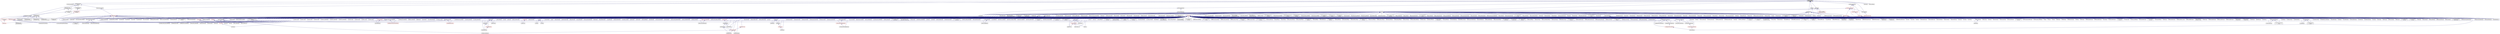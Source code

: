 digraph "when_all.hpp"
{
  edge [fontname="Helvetica",fontsize="10",labelfontname="Helvetica",labelfontsize="10"];
  node [fontname="Helvetica",fontsize="10",shape=record];
  Node198 [label="when_all.hpp",height=0.2,width=0.4,color="black", fillcolor="grey75", style="filled", fontcolor="black"];
  Node198 -> Node199 [dir="back",color="midnightblue",fontsize="10",style="solid",fontname="Helvetica"];
  Node199 [label="rnd_future_reduce.cpp",height=0.2,width=0.4,color="black", fillcolor="white", style="filled",URL="$d1/db5/rnd__future__reduce_8cpp.html"];
  Node198 -> Node200 [dir="back",color="midnightblue",fontsize="10",style="solid",fontname="Helvetica"];
  Node200 [label="partitioned_vector\l_decl.hpp",height=0.2,width=0.4,color="black", fillcolor="white", style="filled",URL="$d2/d77/partitioned__vector__decl_8hpp.html"];
  Node200 -> Node201 [dir="back",color="midnightblue",fontsize="10",style="solid",fontname="Helvetica"];
  Node201 [label="partitioned_vector.hpp",height=0.2,width=0.4,color="black", fillcolor="white", style="filled",URL="$dc/d76/components_2containers_2partitioned__vector_2partitioned__vector_8hpp.html"];
  Node201 -> Node202 [dir="back",color="midnightblue",fontsize="10",style="solid",fontname="Helvetica"];
  Node202 [label="coarray.hpp",height=0.2,width=0.4,color="red", fillcolor="white", style="filled",URL="$d0/da7/coarray_8hpp.html"];
  Node201 -> Node205 [dir="back",color="midnightblue",fontsize="10",style="solid",fontname="Helvetica"];
  Node205 [label="partitioned_vector\l_view.hpp",height=0.2,width=0.4,color="red", fillcolor="white", style="filled",URL="$da/dc2/components_2containers_2partitioned__vector_2partitioned__vector__view_8hpp.html"];
  Node205 -> Node202 [dir="back",color="midnightblue",fontsize="10",style="solid",fontname="Helvetica"];
  Node201 -> Node211 [dir="back",color="midnightblue",fontsize="10",style="solid",fontname="Helvetica"];
  Node211 [label="partitioned_vector.hpp",height=0.2,width=0.4,color="red", fillcolor="white", style="filled",URL="$d5/d83/include_2partitioned__vector_8hpp.html"];
  Node211 -> Node212 [dir="back",color="midnightblue",fontsize="10",style="solid",fontname="Helvetica"];
  Node212 [label="partitioned_vector\l_spmd_foreach.cpp",height=0.2,width=0.4,color="black", fillcolor="white", style="filled",URL="$db/d7c/partitioned__vector__spmd__foreach_8cpp.html"];
  Node211 -> Node213 [dir="back",color="midnightblue",fontsize="10",style="solid",fontname="Helvetica"];
  Node213 [label="transpose_serial_vector.cpp",height=0.2,width=0.4,color="black", fillcolor="white", style="filled",URL="$d4/d04/transpose__serial__vector_8cpp.html"];
  Node211 -> Node214 [dir="back",color="midnightblue",fontsize="10",style="solid",fontname="Helvetica"];
  Node214 [label="minmax_element_performance.cpp",height=0.2,width=0.4,color="black", fillcolor="white", style="filled",URL="$d9/d93/minmax__element__performance_8cpp.html"];
  Node211 -> Node215 [dir="back",color="midnightblue",fontsize="10",style="solid",fontname="Helvetica"];
  Node215 [label="partitioned_vector\l_2201.cpp",height=0.2,width=0.4,color="black", fillcolor="white", style="filled",URL="$dc/d39/partitioned__vector__2201_8cpp.html"];
  Node201 -> Node222 [dir="back",color="midnightblue",fontsize="10",style="solid",fontname="Helvetica"];
  Node222 [label="partitioned_vector\l_component.cpp",height=0.2,width=0.4,color="black", fillcolor="white", style="filled",URL="$dc/db9/partitioned__vector__component_8cpp.html"];
  Node201 -> Node223 [dir="back",color="midnightblue",fontsize="10",style="solid",fontname="Helvetica"];
  Node223 [label="partitioned_vector\l_component_double.cpp",height=0.2,width=0.4,color="black", fillcolor="white", style="filled",URL="$d7/d93/partitioned__vector__component__double_8cpp.html"];
  Node201 -> Node224 [dir="back",color="midnightblue",fontsize="10",style="solid",fontname="Helvetica"];
  Node224 [label="partitioned_vector\l_component_int.cpp",height=0.2,width=0.4,color="black", fillcolor="white", style="filled",URL="$d6/d01/partitioned__vector__component__int_8cpp.html"];
  Node201 -> Node225 [dir="back",color="midnightblue",fontsize="10",style="solid",fontname="Helvetica"];
  Node225 [label="partitioned_vector\l_component_std_string.cpp",height=0.2,width=0.4,color="black", fillcolor="white", style="filled",URL="$d8/df2/partitioned__vector__component__std__string_8cpp.html"];
  Node200 -> Node226 [dir="back",color="midnightblue",fontsize="10",style="solid",fontname="Helvetica"];
  Node226 [label="partitioned_vector\l_component_impl.hpp",height=0.2,width=0.4,color="black", fillcolor="white", style="filled",URL="$d1/d79/partitioned__vector__component__impl_8hpp.html"];
  Node226 -> Node227 [dir="back",color="midnightblue",fontsize="10",style="solid",fontname="Helvetica"];
  Node227 [label="partitioned_vector\l_component.hpp",height=0.2,width=0.4,color="black", fillcolor="white", style="filled",URL="$d6/d38/partitioned__vector__component_8hpp.html"];
  Node227 -> Node222 [dir="back",color="midnightblue",fontsize="10",style="solid",fontname="Helvetica"];
  Node227 -> Node223 [dir="back",color="midnightblue",fontsize="10",style="solid",fontname="Helvetica"];
  Node227 -> Node224 [dir="back",color="midnightblue",fontsize="10",style="solid",fontname="Helvetica"];
  Node227 -> Node225 [dir="back",color="midnightblue",fontsize="10",style="solid",fontname="Helvetica"];
  Node226 -> Node228 [dir="back",color="midnightblue",fontsize="10",style="solid",fontname="Helvetica"];
  Node228 [label="partitioned_vector\l_impl.hpp",height=0.2,width=0.4,color="black", fillcolor="white", style="filled",URL="$d0/db1/partitioned__vector__impl_8hpp.html"];
  Node228 -> Node201 [dir="back",color="midnightblue",fontsize="10",style="solid",fontname="Helvetica"];
  Node200 -> Node228 [dir="back",color="midnightblue",fontsize="10",style="solid",fontname="Helvetica"];
  Node200 -> Node229 [dir="back",color="midnightblue",fontsize="10",style="solid",fontname="Helvetica"];
  Node229 [label="partitioned_vector\l_predef.hpp",height=0.2,width=0.4,color="black", fillcolor="white", style="filled",URL="$d4/dc4/components_2containers_2partitioned__vector_2partitioned__vector__predef_8hpp.html"];
  Node229 -> Node230 [dir="back",color="midnightblue",fontsize="10",style="solid",fontname="Helvetica"];
  Node230 [label="partitioned_vector\l_predef.hpp",height=0.2,width=0.4,color="red", fillcolor="white", style="filled",URL="$db/dea/include_2partitioned__vector__predef_8hpp.html"];
  Node230 -> Node231 [dir="back",color="midnightblue",fontsize="10",style="solid",fontname="Helvetica"];
  Node231 [label="partitioned_vector\l_foreach.cpp",height=0.2,width=0.4,color="black", fillcolor="white", style="filled",URL="$df/d5f/partitioned__vector__foreach_8cpp.html"];
  Node200 -> Node243 [dir="back",color="midnightblue",fontsize="10",style="solid",fontname="Helvetica"];
  Node243 [label="partitioned_vector.hpp",height=0.2,width=0.4,color="black", fillcolor="white", style="filled",URL="$de/d3e/runtime_2serialization_2partitioned__vector_8hpp.html"];
  Node243 -> Node244 [dir="back",color="midnightblue",fontsize="10",style="solid",fontname="Helvetica"];
  Node244 [label="serialization.hpp",height=0.2,width=0.4,color="red", fillcolor="white", style="filled",URL="$d8/d21/serialization_8hpp.html"];
  Node244 -> Node245 [dir="back",color="midnightblue",fontsize="10",style="solid",fontname="Helvetica"];
  Node245 [label="template_function_accumulator.cpp",height=0.2,width=0.4,color="black", fillcolor="white", style="filled",URL="$d5/d02/template__function__accumulator_8cpp.html"];
  Node244 -> Node246 [dir="back",color="midnightblue",fontsize="10",style="solid",fontname="Helvetica"];
  Node246 [label="cancelable_action.cpp",height=0.2,width=0.4,color="black", fillcolor="white", style="filled",URL="$d5/d0c/cancelable__action_8cpp.html"];
  Node244 -> Node247 [dir="back",color="midnightblue",fontsize="10",style="solid",fontname="Helvetica"];
  Node247 [label="hello_world_component.hpp",height=0.2,width=0.4,color="black", fillcolor="white", style="filled",URL="$df/df0/hello__world__component_8hpp.html"];
  Node247 -> Node248 [dir="back",color="midnightblue",fontsize="10",style="solid",fontname="Helvetica"];
  Node248 [label="hello_world_client.cpp",height=0.2,width=0.4,color="black", fillcolor="white", style="filled",URL="$d5/da6/hello__world__client_8cpp.html"];
  Node247 -> Node249 [dir="back",color="midnightblue",fontsize="10",style="solid",fontname="Helvetica"];
  Node249 [label="hello_world_component.cpp",height=0.2,width=0.4,color="black", fillcolor="white", style="filled",URL="$d8/daa/hello__world__component_8cpp.html"];
  Node244 -> Node258 [dir="back",color="midnightblue",fontsize="10",style="solid",fontname="Helvetica"];
  Node258 [label="fractals_struct.cpp",height=0.2,width=0.4,color="black", fillcolor="white", style="filled",URL="$d8/d2f/fractals__struct_8cpp.html"];
  Node244 -> Node259 [dir="back",color="midnightblue",fontsize="10",style="solid",fontname="Helvetica"];
  Node259 [label="pingpong.cpp",height=0.2,width=0.4,color="black", fillcolor="white", style="filled",URL="$dd/d4d/pingpong_8cpp.html"];
  Node244 -> Node263 [dir="back",color="midnightblue",fontsize="10",style="solid",fontname="Helvetica"];
  Node263 [label="transpose_block_numa.cpp",height=0.2,width=0.4,color="black", fillcolor="white", style="filled",URL="$dd/d3b/transpose__block__numa_8cpp.html"];
  Node244 -> Node264 [dir="back",color="midnightblue",fontsize="10",style="solid",fontname="Helvetica"];
  Node264 [label="osu_bcast.cpp",height=0.2,width=0.4,color="black", fillcolor="white", style="filled",URL="$d3/dca/osu__bcast_8cpp.html"];
  Node244 -> Node265 [dir="back",color="midnightblue",fontsize="10",style="solid",fontname="Helvetica"];
  Node265 [label="osu_bibw.cpp",height=0.2,width=0.4,color="black", fillcolor="white", style="filled",URL="$d2/d04/osu__bibw_8cpp.html"];
  Node244 -> Node266 [dir="back",color="midnightblue",fontsize="10",style="solid",fontname="Helvetica"];
  Node266 [label="osu_bw.cpp",height=0.2,width=0.4,color="black", fillcolor="white", style="filled",URL="$d4/d20/osu__bw_8cpp.html"];
  Node244 -> Node267 [dir="back",color="midnightblue",fontsize="10",style="solid",fontname="Helvetica"];
  Node267 [label="osu_latency.cpp",height=0.2,width=0.4,color="black", fillcolor="white", style="filled",URL="$df/d58/osu__latency_8cpp.html"];
  Node244 -> Node268 [dir="back",color="midnightblue",fontsize="10",style="solid",fontname="Helvetica"];
  Node268 [label="osu_multi_lat.cpp",height=0.2,width=0.4,color="black", fillcolor="white", style="filled",URL="$d7/d91/osu__multi__lat_8cpp.html"];
  Node244 -> Node269 [dir="back",color="midnightblue",fontsize="10",style="solid",fontname="Helvetica"];
  Node269 [label="pingpong_performance.cpp",height=0.2,width=0.4,color="black", fillcolor="white", style="filled",URL="$de/d03/pingpong__performance_8cpp.html"];
  Node244 -> Node270 [dir="back",color="midnightblue",fontsize="10",style="solid",fontname="Helvetica"];
  Node270 [label="action_move_semantics.cpp",height=0.2,width=0.4,color="black", fillcolor="white", style="filled",URL="$d4/db3/action__move__semantics_8cpp.html"];
  Node244 -> Node271 [dir="back",color="midnightblue",fontsize="10",style="solid",fontname="Helvetica"];
  Node271 [label="movable_objects.cpp",height=0.2,width=0.4,color="black", fillcolor="white", style="filled",URL="$d8/d65/movable__objects_8cpp.html"];
  Node244 -> Node272 [dir="back",color="midnightblue",fontsize="10",style="solid",fontname="Helvetica"];
  Node272 [label="duplicate_id_registration\l_1596.cpp",height=0.2,width=0.4,color="black", fillcolor="white", style="filled",URL="$db/d8d/duplicate__id__registration__1596_8cpp.html"];
  Node244 -> Node273 [dir="back",color="midnightblue",fontsize="10",style="solid",fontname="Helvetica"];
  Node273 [label="zero_copy_parcels_1001.cpp",height=0.2,width=0.4,color="black", fillcolor="white", style="filled",URL="$da/dfd/zero__copy__parcels__1001_8cpp.html"];
  Node244 -> Node274 [dir="back",color="midnightblue",fontsize="10",style="solid",fontname="Helvetica"];
  Node274 [label="managed_refcnt_checker.cpp",height=0.2,width=0.4,color="black", fillcolor="white", style="filled",URL="$d3/d8d/managed__refcnt__checker_8cpp.html"];
  Node244 -> Node275 [dir="back",color="midnightblue",fontsize="10",style="solid",fontname="Helvetica"];
  Node275 [label="simple_mobile_object.cpp",height=0.2,width=0.4,color="black", fillcolor="white", style="filled",URL="$d2/da7/simple__mobile__object_8cpp.html"];
  Node244 -> Node276 [dir="back",color="midnightblue",fontsize="10",style="solid",fontname="Helvetica"];
  Node276 [label="simple_refcnt_checker.cpp",height=0.2,width=0.4,color="black", fillcolor="white", style="filled",URL="$df/d16/simple__refcnt__checker_8cpp.html"];
  Node244 -> Node279 [dir="back",color="midnightblue",fontsize="10",style="solid",fontname="Helvetica"];
  Node279 [label="migrate_component.cpp",height=0.2,width=0.4,color="black", fillcolor="white", style="filled",URL="$dc/d78/migrate__component_8cpp.html"];
  Node198 -> Node228 [dir="back",color="midnightblue",fontsize="10",style="solid",fontname="Helvetica"];
  Node198 -> Node281 [dir="back",color="midnightblue",fontsize="10",style="solid",fontname="Helvetica"];
  Node281 [label="block_executor.hpp",height=0.2,width=0.4,color="black", fillcolor="white", style="filled",URL="$dc/d6f/block__executor_8hpp.html"];
  Node281 -> Node282 [dir="back",color="midnightblue",fontsize="10",style="solid",fontname="Helvetica"];
  Node282 [label="block_allocator.hpp",height=0.2,width=0.4,color="black", fillcolor="white", style="filled",URL="$d9/d7a/block__allocator_8hpp.html"];
  Node282 -> Node283 [dir="back",color="midnightblue",fontsize="10",style="solid",fontname="Helvetica"];
  Node283 [label="host.hpp",height=0.2,width=0.4,color="black", fillcolor="white", style="filled",URL="$dd/d78/host_8hpp.html"];
  Node283 -> Node284 [dir="back",color="midnightblue",fontsize="10",style="solid",fontname="Helvetica"];
  Node284 [label="compute.hpp",height=0.2,width=0.4,color="red", fillcolor="white", style="filled",URL="$df/dd0/compute_8hpp.html"];
  Node284 -> Node285 [dir="back",color="midnightblue",fontsize="10",style="solid",fontname="Helvetica"];
  Node285 [label="cublas_matmul.cpp",height=0.2,width=0.4,color="black", fillcolor="white", style="filled",URL="$dd/d84/cublas__matmul_8cpp.html"];
  Node284 -> Node286 [dir="back",color="midnightblue",fontsize="10",style="solid",fontname="Helvetica"];
  Node286 [label="synchronize.cpp",height=0.2,width=0.4,color="black", fillcolor="white", style="filled",URL="$da/da2/synchronize_8cpp.html"];
  Node284 -> Node287 [dir="back",color="midnightblue",fontsize="10",style="solid",fontname="Helvetica"];
  Node287 [label="stream.cpp",height=0.2,width=0.4,color="black", fillcolor="white", style="filled",URL="$da/d5f/stream_8cpp.html"];
  Node281 -> Node283 [dir="back",color="midnightblue",fontsize="10",style="solid",fontname="Helvetica"];
  Node198 -> Node290 [dir="back",color="midnightblue",fontsize="10",style="solid",fontname="Helvetica"];
  Node290 [label="lcos.hpp",height=0.2,width=0.4,color="black", fillcolor="white", style="filled",URL="$d5/deb/lcos_8hpp.html"];
  Node290 -> Node291 [dir="back",color="midnightblue",fontsize="10",style="solid",fontname="Helvetica"];
  Node291 [label="allgather_and_gate.cpp",height=0.2,width=0.4,color="black", fillcolor="white", style="filled",URL="$d1/d56/allgather__and__gate_8cpp.html"];
  Node290 -> Node292 [dir="back",color="midnightblue",fontsize="10",style="solid",fontname="Helvetica"];
  Node292 [label="apex_balance.cpp",height=0.2,width=0.4,color="black", fillcolor="white", style="filled",URL="$d4/d8e/apex__balance_8cpp.html"];
  Node290 -> Node293 [dir="back",color="midnightblue",fontsize="10",style="solid",fontname="Helvetica"];
  Node293 [label="apex_policy_engine\l_active_thread_count.cpp",height=0.2,width=0.4,color="black", fillcolor="white", style="filled",URL="$d5/d01/apex__policy__engine__active__thread__count_8cpp.html"];
  Node290 -> Node294 [dir="back",color="midnightblue",fontsize="10",style="solid",fontname="Helvetica"];
  Node294 [label="apex_policy_engine\l_events.cpp",height=0.2,width=0.4,color="black", fillcolor="white", style="filled",URL="$df/d0f/apex__policy__engine__events_8cpp.html"];
  Node290 -> Node295 [dir="back",color="midnightblue",fontsize="10",style="solid",fontname="Helvetica"];
  Node295 [label="apex_policy_engine\l_periodic.cpp",height=0.2,width=0.4,color="black", fillcolor="white", style="filled",URL="$d5/d7b/apex__policy__engine__periodic_8cpp.html"];
  Node290 -> Node296 [dir="back",color="midnightblue",fontsize="10",style="solid",fontname="Helvetica"];
  Node296 [label="heartbeat.cpp",height=0.2,width=0.4,color="black", fillcolor="white", style="filled",URL="$d8/d98/heartbeat_8cpp.html"];
  Node290 -> Node247 [dir="back",color="midnightblue",fontsize="10",style="solid",fontname="Helvetica"];
  Node290 -> Node297 [dir="back",color="midnightblue",fontsize="10",style="solid",fontname="Helvetica"];
  Node297 [label="row.hpp",height=0.2,width=0.4,color="black", fillcolor="white", style="filled",URL="$dc/d69/row_8hpp.html"];
  Node297 -> Node298 [dir="back",color="midnightblue",fontsize="10",style="solid",fontname="Helvetica"];
  Node298 [label="grid.hpp",height=0.2,width=0.4,color="red", fillcolor="white", style="filled",URL="$dc/d8a/grid_8hpp.html"];
  Node298 -> Node299 [dir="back",color="midnightblue",fontsize="10",style="solid",fontname="Helvetica"];
  Node299 [label="jacobi.cpp",height=0.2,width=0.4,color="black", fillcolor="white", style="filled",URL="$d2/d27/jacobi_8cpp.html"];
  Node298 -> Node300 [dir="back",color="midnightblue",fontsize="10",style="solid",fontname="Helvetica"];
  Node300 [label="solver.hpp",height=0.2,width=0.4,color="red", fillcolor="white", style="filled",URL="$db/d9a/server_2solver_8hpp.html"];
  Node300 -> Node302 [dir="back",color="midnightblue",fontsize="10",style="solid",fontname="Helvetica"];
  Node302 [label="solver.cpp",height=0.2,width=0.4,color="black", fillcolor="white", style="filled",URL="$d6/d94/solver_8cpp.html"];
  Node298 -> Node303 [dir="back",color="midnightblue",fontsize="10",style="solid",fontname="Helvetica"];
  Node303 [label="grid.cpp",height=0.2,width=0.4,color="black", fillcolor="white", style="filled",URL="$d6/d1b/jacobi__component_2grid_8cpp.html"];
  Node297 -> Node304 [dir="back",color="midnightblue",fontsize="10",style="solid",fontname="Helvetica"];
  Node304 [label="stencil_iterator.hpp",height=0.2,width=0.4,color="black", fillcolor="white", style="filled",URL="$dc/d5c/server_2stencil__iterator_8hpp.html"];
  Node304 -> Node300 [dir="back",color="midnightblue",fontsize="10",style="solid",fontname="Helvetica"];
  Node304 -> Node305 [dir="back",color="midnightblue",fontsize="10",style="solid",fontname="Helvetica"];
  Node305 [label="stencil_iterator.cpp",height=0.2,width=0.4,color="black", fillcolor="white", style="filled",URL="$d6/de1/server_2stencil__iterator_8cpp.html"];
  Node304 -> Node306 [dir="back",color="midnightblue",fontsize="10",style="solid",fontname="Helvetica"];
  Node306 [label="stencil_iterator.cpp",height=0.2,width=0.4,color="black", fillcolor="white", style="filled",URL="$d7/d71/stencil__iterator_8cpp.html"];
  Node297 -> Node303 [dir="back",color="midnightblue",fontsize="10",style="solid",fontname="Helvetica"];
  Node290 -> Node307 [dir="back",color="midnightblue",fontsize="10",style="solid",fontname="Helvetica"];
  Node307 [label="stencil_iterator.hpp",height=0.2,width=0.4,color="black", fillcolor="white", style="filled",URL="$d4/dc8/stencil__iterator_8hpp.html"];
  Node307 -> Node300 [dir="back",color="midnightblue",fontsize="10",style="solid",fontname="Helvetica"];
  Node307 -> Node304 [dir="back",color="midnightblue",fontsize="10",style="solid",fontname="Helvetica"];
  Node307 -> Node306 [dir="back",color="midnightblue",fontsize="10",style="solid",fontname="Helvetica"];
  Node290 -> Node304 [dir="back",color="midnightblue",fontsize="10",style="solid",fontname="Helvetica"];
  Node290 -> Node308 [dir="back",color="midnightblue",fontsize="10",style="solid",fontname="Helvetica"];
  Node308 [label="jacobi_hpx.cpp",height=0.2,width=0.4,color="black", fillcolor="white", style="filled",URL="$d8/d72/jacobi__hpx_8cpp.html"];
  Node290 -> Node309 [dir="back",color="midnightblue",fontsize="10",style="solid",fontname="Helvetica"];
  Node309 [label="jacobi_nonuniform_hpx.cpp",height=0.2,width=0.4,color="black", fillcolor="white", style="filled",URL="$de/d56/jacobi__nonuniform__hpx_8cpp.html"];
  Node290 -> Node310 [dir="back",color="midnightblue",fontsize="10",style="solid",fontname="Helvetica"];
  Node310 [label="enumerate_threads.cpp",height=0.2,width=0.4,color="black", fillcolor="white", style="filled",URL="$d3/dd4/enumerate__threads_8cpp.html"];
  Node290 -> Node311 [dir="back",color="midnightblue",fontsize="10",style="solid",fontname="Helvetica"];
  Node311 [label="fibonacci_await.cpp",height=0.2,width=0.4,color="black", fillcolor="white", style="filled",URL="$dc/d1c/fibonacci__await_8cpp.html"];
  Node290 -> Node312 [dir="back",color="midnightblue",fontsize="10",style="solid",fontname="Helvetica"];
  Node312 [label="fibonacci_dataflow.cpp",height=0.2,width=0.4,color="black", fillcolor="white", style="filled",URL="$df/d3d/fibonacci__dataflow_8cpp.html"];
  Node290 -> Node313 [dir="back",color="midnightblue",fontsize="10",style="solid",fontname="Helvetica"];
  Node313 [label="fibonacci_futures.cpp",height=0.2,width=0.4,color="black", fillcolor="white", style="filled",URL="$d6/de3/fibonacci__futures_8cpp.html"];
  Node290 -> Node314 [dir="back",color="midnightblue",fontsize="10",style="solid",fontname="Helvetica"];
  Node314 [label="fibonacci_futures_distributed.cpp",height=0.2,width=0.4,color="black", fillcolor="white", style="filled",URL="$d1/dc9/fibonacci__futures__distributed_8cpp.html"];
  Node290 -> Node315 [dir="back",color="midnightblue",fontsize="10",style="solid",fontname="Helvetica"];
  Node315 [label="fractals.cpp",height=0.2,width=0.4,color="black", fillcolor="white", style="filled",URL="$d8/d58/fractals_8cpp.html"];
  Node290 -> Node316 [dir="back",color="midnightblue",fontsize="10",style="solid",fontname="Helvetica"];
  Node316 [label="fractals_executor.cpp",height=0.2,width=0.4,color="black", fillcolor="white", style="filled",URL="$d9/da9/fractals__executor_8cpp.html"];
  Node290 -> Node258 [dir="back",color="midnightblue",fontsize="10",style="solid",fontname="Helvetica"];
  Node290 -> Node317 [dir="back",color="midnightblue",fontsize="10",style="solid",fontname="Helvetica"];
  Node317 [label="hello_world.cpp",height=0.2,width=0.4,color="black", fillcolor="white", style="filled",URL="$d0/d67/hello__world_8cpp.html"];
  Node290 -> Node318 [dir="back",color="midnightblue",fontsize="10",style="solid",fontname="Helvetica"];
  Node318 [label="latch_local.cpp",height=0.2,width=0.4,color="black", fillcolor="white", style="filled",URL="$dd/dd3/latch__local_8cpp.html"];
  Node290 -> Node319 [dir="back",color="midnightblue",fontsize="10",style="solid",fontname="Helvetica"];
  Node319 [label="latch_remote.cpp",height=0.2,width=0.4,color="black", fillcolor="white", style="filled",URL="$df/d59/latch__remote_8cpp.html"];
  Node290 -> Node320 [dir="back",color="midnightblue",fontsize="10",style="solid",fontname="Helvetica"];
  Node320 [label="local_channel.cpp",height=0.2,width=0.4,color="black", fillcolor="white", style="filled",URL="$d0/d3e/local__channel_8cpp.html"];
  Node290 -> Node259 [dir="back",color="midnightblue",fontsize="10",style="solid",fontname="Helvetica"];
  Node290 -> Node321 [dir="back",color="midnightblue",fontsize="10",style="solid",fontname="Helvetica"];
  Node321 [label="shared_mutex.cpp",height=0.2,width=0.4,color="black", fillcolor="white", style="filled",URL="$da/d0b/shared__mutex_8cpp.html"];
  Node290 -> Node322 [dir="back",color="midnightblue",fontsize="10",style="solid",fontname="Helvetica"];
  Node322 [label="wait_composition.cpp",height=0.2,width=0.4,color="black", fillcolor="white", style="filled",URL="$d6/d13/wait__composition_8cpp.html"];
  Node290 -> Node323 [dir="back",color="midnightblue",fontsize="10",style="solid",fontname="Helvetica"];
  Node323 [label="sheneos_compare.cpp",height=0.2,width=0.4,color="black", fillcolor="white", style="filled",URL="$dc/d11/sheneos__compare_8cpp.html"];
  Node290 -> Node324 [dir="back",color="midnightblue",fontsize="10",style="solid",fontname="Helvetica"];
  Node324 [label="spell_check_file.cpp",height=0.2,width=0.4,color="black", fillcolor="white", style="filled",URL="$df/df7/spell__check__file_8cpp.html"];
  Node290 -> Node325 [dir="back",color="midnightblue",fontsize="10",style="solid",fontname="Helvetica"];
  Node325 [label="spell_check_simple.cpp",height=0.2,width=0.4,color="black", fillcolor="white", style="filled",URL="$dd/d54/spell__check__simple_8cpp.html"];
  Node290 -> Node326 [dir="back",color="midnightblue",fontsize="10",style="solid",fontname="Helvetica"];
  Node326 [label="simple_central_tuplespace\l_client.cpp",height=0.2,width=0.4,color="black", fillcolor="white", style="filled",URL="$d1/d7b/simple__central__tuplespace__client_8cpp.html"];
  Node290 -> Node327 [dir="back",color="midnightblue",fontsize="10",style="solid",fontname="Helvetica"];
  Node327 [label="hpx.hpp",height=0.2,width=0.4,color="red", fillcolor="white", style="filled",URL="$d0/daa/hpx_8hpp.html"];
  Node327 -> Node328 [dir="back",color="midnightblue",fontsize="10",style="solid",fontname="Helvetica"];
  Node328 [label="1d_stencil_1.cpp",height=0.2,width=0.4,color="black", fillcolor="white", style="filled",URL="$d2/db1/1d__stencil__1_8cpp.html"];
  Node327 -> Node329 [dir="back",color="midnightblue",fontsize="10",style="solid",fontname="Helvetica"];
  Node329 [label="1d_stencil_2.cpp",height=0.2,width=0.4,color="black", fillcolor="white", style="filled",URL="$d3/dd1/1d__stencil__2_8cpp.html"];
  Node327 -> Node330 [dir="back",color="midnightblue",fontsize="10",style="solid",fontname="Helvetica"];
  Node330 [label="1d_stencil_3.cpp",height=0.2,width=0.4,color="black", fillcolor="white", style="filled",URL="$db/d19/1d__stencil__3_8cpp.html"];
  Node327 -> Node331 [dir="back",color="midnightblue",fontsize="10",style="solid",fontname="Helvetica"];
  Node331 [label="1d_stencil_4.cpp",height=0.2,width=0.4,color="black", fillcolor="white", style="filled",URL="$d1/d7d/1d__stencil__4_8cpp.html"];
  Node327 -> Node332 [dir="back",color="midnightblue",fontsize="10",style="solid",fontname="Helvetica"];
  Node332 [label="1d_stencil_4_parallel.cpp",height=0.2,width=0.4,color="black", fillcolor="white", style="filled",URL="$d6/d05/1d__stencil__4__parallel_8cpp.html"];
  Node327 -> Node333 [dir="back",color="midnightblue",fontsize="10",style="solid",fontname="Helvetica"];
  Node333 [label="1d_stencil_4_repart.cpp",height=0.2,width=0.4,color="black", fillcolor="white", style="filled",URL="$d0/d6b/1d__stencil__4__repart_8cpp.html"];
  Node327 -> Node334 [dir="back",color="midnightblue",fontsize="10",style="solid",fontname="Helvetica"];
  Node334 [label="1d_stencil_4_throttle.cpp",height=0.2,width=0.4,color="black", fillcolor="white", style="filled",URL="$d6/de5/1d__stencil__4__throttle_8cpp.html"];
  Node327 -> Node335 [dir="back",color="midnightblue",fontsize="10",style="solid",fontname="Helvetica"];
  Node335 [label="1d_stencil_5.cpp",height=0.2,width=0.4,color="black", fillcolor="white", style="filled",URL="$d7/d2a/1d__stencil__5_8cpp.html"];
  Node327 -> Node336 [dir="back",color="midnightblue",fontsize="10",style="solid",fontname="Helvetica"];
  Node336 [label="1d_stencil_6.cpp",height=0.2,width=0.4,color="black", fillcolor="white", style="filled",URL="$db/de7/1d__stencil__6_8cpp.html"];
  Node327 -> Node337 [dir="back",color="midnightblue",fontsize="10",style="solid",fontname="Helvetica"];
  Node337 [label="1d_stencil_7.cpp",height=0.2,width=0.4,color="black", fillcolor="white", style="filled",URL="$d4/d5a/1d__stencil__7_8cpp.html"];
  Node327 -> Node338 [dir="back",color="midnightblue",fontsize="10",style="solid",fontname="Helvetica"];
  Node338 [label="1d_stencil_8.cpp",height=0.2,width=0.4,color="black", fillcolor="white", style="filled",URL="$df/de0/1d__stencil__8_8cpp.html"];
  Node327 -> Node339 [dir="back",color="midnightblue",fontsize="10",style="solid",fontname="Helvetica"];
  Node339 [label="accumulator.cpp",height=0.2,width=0.4,color="black", fillcolor="white", style="filled",URL="$d1/d81/accumulator_8cpp.html"];
  Node327 -> Node340 [dir="back",color="midnightblue",fontsize="10",style="solid",fontname="Helvetica"];
  Node340 [label="accumulator.hpp",height=0.2,width=0.4,color="red", fillcolor="white", style="filled",URL="$d4/d9d/server_2accumulator_8hpp.html"];
  Node340 -> Node339 [dir="back",color="midnightblue",fontsize="10",style="solid",fontname="Helvetica"];
  Node327 -> Node343 [dir="back",color="midnightblue",fontsize="10",style="solid",fontname="Helvetica"];
  Node343 [label="template_function_accumulator.hpp",height=0.2,width=0.4,color="black", fillcolor="white", style="filled",URL="$d7/da6/server_2template__function__accumulator_8hpp.html"];
  Node343 -> Node245 [dir="back",color="midnightblue",fontsize="10",style="solid",fontname="Helvetica"];
  Node343 -> Node344 [dir="back",color="midnightblue",fontsize="10",style="solid",fontname="Helvetica"];
  Node344 [label="template_function_accumulator.hpp",height=0.2,width=0.4,color="red", fillcolor="white", style="filled",URL="$d3/de9/template__function__accumulator_8hpp.html"];
  Node327 -> Node346 [dir="back",color="midnightblue",fontsize="10",style="solid",fontname="Helvetica"];
  Node346 [label="template_accumulator.cpp",height=0.2,width=0.4,color="black", fillcolor="white", style="filled",URL="$d0/d4a/template__accumulator_8cpp.html"];
  Node327 -> Node245 [dir="back",color="midnightblue",fontsize="10",style="solid",fontname="Helvetica"];
  Node327 -> Node344 [dir="back",color="midnightblue",fontsize="10",style="solid",fontname="Helvetica"];
  Node327 -> Node347 [dir="back",color="midnightblue",fontsize="10",style="solid",fontname="Helvetica"];
  Node347 [label="allgather_module.cpp",height=0.2,width=0.4,color="black", fillcolor="white", style="filled",URL="$df/de4/allgather__module_8cpp.html"];
  Node327 -> Node348 [dir="back",color="midnightblue",fontsize="10",style="solid",fontname="Helvetica"];
  Node348 [label="allgather.cpp",height=0.2,width=0.4,color="black", fillcolor="white", style="filled",URL="$d7/d06/allgather_8cpp.html"];
  Node327 -> Node291 [dir="back",color="midnightblue",fontsize="10",style="solid",fontname="Helvetica"];
  Node327 -> Node349 [dir="back",color="midnightblue",fontsize="10",style="solid",fontname="Helvetica"];
  Node349 [label="ag_client.cpp",height=0.2,width=0.4,color="black", fillcolor="white", style="filled",URL="$d4/d5d/ag__client_8cpp.html"];
  Node327 -> Node350 [dir="back",color="midnightblue",fontsize="10",style="solid",fontname="Helvetica"];
  Node350 [label="hpx_thread_phase.cpp",height=0.2,width=0.4,color="black", fillcolor="white", style="filled",URL="$d5/dca/hpx__thread__phase_8cpp.html"];
  Node327 -> Node351 [dir="back",color="midnightblue",fontsize="10",style="solid",fontname="Helvetica"];
  Node351 [label="os_thread_num.cpp",height=0.2,width=0.4,color="black", fillcolor="white", style="filled",URL="$d2/dfb/os__thread__num_8cpp.html"];
  Node327 -> Node246 [dir="back",color="midnightblue",fontsize="10",style="solid",fontname="Helvetica"];
  Node327 -> Node352 [dir="back",color="midnightblue",fontsize="10",style="solid",fontname="Helvetica"];
  Node352 [label="cancelable_action.hpp",height=0.2,width=0.4,color="black", fillcolor="white", style="filled",URL="$d5/d4d/server_2cancelable__action_8hpp.html"];
  Node352 -> Node246 [dir="back",color="midnightblue",fontsize="10",style="solid",fontname="Helvetica"];
  Node352 -> Node353 [dir="back",color="midnightblue",fontsize="10",style="solid",fontname="Helvetica"];
  Node353 [label="cancelable_action.hpp",height=0.2,width=0.4,color="red", fillcolor="white", style="filled",URL="$d0/da3/stubs_2cancelable__action_8hpp.html"];
  Node327 -> Node353 [dir="back",color="midnightblue",fontsize="10",style="solid",fontname="Helvetica"];
  Node327 -> Node355 [dir="back",color="midnightblue",fontsize="10",style="solid",fontname="Helvetica"];
  Node355 [label="cancelable_action_client.cpp",height=0.2,width=0.4,color="black", fillcolor="white", style="filled",URL="$d1/db8/cancelable__action__client_8cpp.html"];
  Node327 -> Node285 [dir="back",color="midnightblue",fontsize="10",style="solid",fontname="Helvetica"];
  Node327 -> Node356 [dir="back",color="midnightblue",fontsize="10",style="solid",fontname="Helvetica"];
  Node356 [label="win_perf_counters.cpp",height=0.2,width=0.4,color="black", fillcolor="white", style="filled",URL="$d8/d11/win__perf__counters_8cpp.html"];
  Node327 -> Node357 [dir="back",color="midnightblue",fontsize="10",style="solid",fontname="Helvetica"];
  Node357 [label="win_perf_counters.hpp",height=0.2,width=0.4,color="black", fillcolor="white", style="filled",URL="$d5/da7/win__perf__counters_8hpp.html"];
  Node327 -> Node247 [dir="back",color="midnightblue",fontsize="10",style="solid",fontname="Helvetica"];
  Node327 -> Node254 [dir="back",color="midnightblue",fontsize="10",style="solid",fontname="Helvetica"];
  Node254 [label="interpolate1d.cpp",height=0.2,width=0.4,color="black", fillcolor="white", style="filled",URL="$d0/d05/interpolate1d_8cpp.html"];
  Node327 -> Node253 [dir="back",color="midnightblue",fontsize="10",style="solid",fontname="Helvetica"];
  Node253 [label="partition.hpp",height=0.2,width=0.4,color="black", fillcolor="white", style="filled",URL="$d0/d7a/examples_2interpolate1d_2interpolate1d_2partition_8hpp.html"];
  Node253 -> Node254 [dir="back",color="midnightblue",fontsize="10",style="solid",fontname="Helvetica"];
  Node253 -> Node255 [dir="back",color="midnightblue",fontsize="10",style="solid",fontname="Helvetica"];
  Node255 [label="interpolate1d.hpp",height=0.2,width=0.4,color="red", fillcolor="white", style="filled",URL="$d4/dc7/interpolate1d_8hpp.html"];
  Node255 -> Node254 [dir="back",color="midnightblue",fontsize="10",style="solid",fontname="Helvetica"];
  Node327 -> Node252 [dir="back",color="midnightblue",fontsize="10",style="solid",fontname="Helvetica"];
  Node252 [label="partition.hpp",height=0.2,width=0.4,color="black", fillcolor="white", style="filled",URL="$d0/dff/examples_2interpolate1d_2interpolate1d_2server_2partition_8hpp.html"];
  Node252 -> Node253 [dir="back",color="midnightblue",fontsize="10",style="solid",fontname="Helvetica"];
  Node252 -> Node257 [dir="back",color="midnightblue",fontsize="10",style="solid",fontname="Helvetica"];
  Node257 [label="partition.cpp",height=0.2,width=0.4,color="black", fillcolor="white", style="filled",URL="$d0/d4f/examples_2interpolate1d_2interpolate1d_2server_2partition_8cpp.html"];
  Node327 -> Node255 [dir="back",color="midnightblue",fontsize="10",style="solid",fontname="Helvetica"];
  Node327 -> Node358 [dir="back",color="midnightblue",fontsize="10",style="solid",fontname="Helvetica"];
  Node358 [label="read_values.cpp",height=0.2,width=0.4,color="black", fillcolor="white", style="filled",URL="$d0/d8c/interpolate1d_2interpolate1d_2read__values_8cpp.html"];
  Node327 -> Node257 [dir="back",color="midnightblue",fontsize="10",style="solid",fontname="Helvetica"];
  Node327 -> Node299 [dir="back",color="midnightblue",fontsize="10",style="solid",fontname="Helvetica"];
  Node327 -> Node303 [dir="back",color="midnightblue",fontsize="10",style="solid",fontname="Helvetica"];
  Node327 -> Node359 [dir="back",color="midnightblue",fontsize="10",style="solid",fontname="Helvetica"];
  Node359 [label="row.cpp",height=0.2,width=0.4,color="black", fillcolor="white", style="filled",URL="$d3/d86/server_2row_8cpp.html"];
  Node327 -> Node302 [dir="back",color="midnightblue",fontsize="10",style="solid",fontname="Helvetica"];
  Node327 -> Node305 [dir="back",color="midnightblue",fontsize="10",style="solid",fontname="Helvetica"];
  Node327 -> Node306 [dir="back",color="midnightblue",fontsize="10",style="solid",fontname="Helvetica"];
  Node327 -> Node360 [dir="back",color="midnightblue",fontsize="10",style="solid",fontname="Helvetica"];
  Node360 [label="jacobi.cpp",height=0.2,width=0.4,color="black", fillcolor="white", style="filled",URL="$d3/d44/smp_2jacobi_8cpp.html"];
  Node327 -> Node308 [dir="back",color="midnightblue",fontsize="10",style="solid",fontname="Helvetica"];
  Node327 -> Node361 [dir="back",color="midnightblue",fontsize="10",style="solid",fontname="Helvetica"];
  Node361 [label="jacobi_nonuniform.cpp",height=0.2,width=0.4,color="black", fillcolor="white", style="filled",URL="$dd/ddc/jacobi__nonuniform_8cpp.html"];
  Node327 -> Node309 [dir="back",color="midnightblue",fontsize="10",style="solid",fontname="Helvetica"];
  Node327 -> Node362 [dir="back",color="midnightblue",fontsize="10",style="solid",fontname="Helvetica"];
  Node362 [label="nqueen.cpp",height=0.2,width=0.4,color="black", fillcolor="white", style="filled",URL="$db/dca/nqueen_8cpp.html"];
  Node327 -> Node363 [dir="back",color="midnightblue",fontsize="10",style="solid",fontname="Helvetica"];
  Node363 [label="nqueen.hpp",height=0.2,width=0.4,color="red", fillcolor="white", style="filled",URL="$de/d58/server_2nqueen_8hpp.html"];
  Node363 -> Node362 [dir="back",color="midnightblue",fontsize="10",style="solid",fontname="Helvetica"];
  Node327 -> Node366 [dir="back",color="midnightblue",fontsize="10",style="solid",fontname="Helvetica"];
  Node366 [label="nqueen_client.cpp",height=0.2,width=0.4,color="black", fillcolor="white", style="filled",URL="$d3/d5e/nqueen__client_8cpp.html"];
  Node327 -> Node367 [dir="back",color="midnightblue",fontsize="10",style="solid",fontname="Helvetica"];
  Node367 [label="sine.cpp",height=0.2,width=0.4,color="black", fillcolor="white", style="filled",URL="$d3/d0d/server_2sine_8cpp.html"];
  Node327 -> Node368 [dir="back",color="midnightblue",fontsize="10",style="solid",fontname="Helvetica"];
  Node368 [label="sine.hpp",height=0.2,width=0.4,color="black", fillcolor="white", style="filled",URL="$d8/dac/sine_8hpp.html"];
  Node368 -> Node367 [dir="back",color="midnightblue",fontsize="10",style="solid",fontname="Helvetica"];
  Node368 -> Node369 [dir="back",color="midnightblue",fontsize="10",style="solid",fontname="Helvetica"];
  Node369 [label="sine.cpp",height=0.2,width=0.4,color="black", fillcolor="white", style="filled",URL="$d5/dd8/sine_8cpp.html"];
  Node327 -> Node369 [dir="back",color="midnightblue",fontsize="10",style="solid",fontname="Helvetica"];
  Node327 -> Node370 [dir="back",color="midnightblue",fontsize="10",style="solid",fontname="Helvetica"];
  Node370 [label="sine_client.cpp",height=0.2,width=0.4,color="black", fillcolor="white", style="filled",URL="$db/d62/sine__client_8cpp.html"];
  Node327 -> Node371 [dir="back",color="midnightblue",fontsize="10",style="solid",fontname="Helvetica"];
  Node371 [label="qt.cpp",height=0.2,width=0.4,color="black", fillcolor="white", style="filled",URL="$df/d90/qt_8cpp.html"];
  Node327 -> Node372 [dir="back",color="midnightblue",fontsize="10",style="solid",fontname="Helvetica"];
  Node372 [label="queue_client.cpp",height=0.2,width=0.4,color="black", fillcolor="white", style="filled",URL="$d7/d96/queue__client_8cpp.html"];
  Node327 -> Node373 [dir="back",color="midnightblue",fontsize="10",style="solid",fontname="Helvetica"];
  Node373 [label="customize_async.cpp",height=0.2,width=0.4,color="black", fillcolor="white", style="filled",URL="$d0/d82/customize__async_8cpp.html"];
  Node327 -> Node374 [dir="back",color="midnightblue",fontsize="10",style="solid",fontname="Helvetica"];
  Node374 [label="data_actions.cpp",height=0.2,width=0.4,color="black", fillcolor="white", style="filled",URL="$dc/d68/data__actions_8cpp.html"];
  Node327 -> Node375 [dir="back",color="midnightblue",fontsize="10",style="solid",fontname="Helvetica"];
  Node375 [label="error_handling.cpp",height=0.2,width=0.4,color="black", fillcolor="white", style="filled",URL="$d9/d96/error__handling_8cpp.html"];
  Node327 -> Node376 [dir="back",color="midnightblue",fontsize="10",style="solid",fontname="Helvetica"];
  Node376 [label="event_synchronization.cpp",height=0.2,width=0.4,color="black", fillcolor="white", style="filled",URL="$d0/d35/event__synchronization_8cpp.html"];
  Node327 -> Node377 [dir="back",color="midnightblue",fontsize="10",style="solid",fontname="Helvetica"];
  Node377 [label="factorial.cpp",height=0.2,width=0.4,color="black", fillcolor="white", style="filled",URL="$d9/d00/factorial_8cpp.html"];
  Node327 -> Node378 [dir="back",color="midnightblue",fontsize="10",style="solid",fontname="Helvetica"];
  Node378 [label="file_serialization.cpp",height=0.2,width=0.4,color="black", fillcolor="white", style="filled",URL="$de/d58/file__serialization_8cpp.html"];
  Node327 -> Node379 [dir="back",color="midnightblue",fontsize="10",style="solid",fontname="Helvetica"];
  Node379 [label="init_globally.cpp",height=0.2,width=0.4,color="black", fillcolor="white", style="filled",URL="$d6/dad/init__globally_8cpp.html"];
  Node327 -> Node380 [dir="back",color="midnightblue",fontsize="10",style="solid",fontname="Helvetica"];
  Node380 [label="interest_calculator.cpp",height=0.2,width=0.4,color="black", fillcolor="white", style="filled",URL="$d2/d86/interest__calculator_8cpp.html"];
  Node327 -> Node381 [dir="back",color="midnightblue",fontsize="10",style="solid",fontname="Helvetica"];
  Node381 [label="non_atomic_rma.cpp",height=0.2,width=0.4,color="black", fillcolor="white", style="filled",URL="$d7/d8b/non__atomic__rma_8cpp.html"];
  Node327 -> Node212 [dir="back",color="midnightblue",fontsize="10",style="solid",fontname="Helvetica"];
  Node327 -> Node382 [dir="back",color="midnightblue",fontsize="10",style="solid",fontname="Helvetica"];
  Node382 [label="pipeline1.cpp",height=0.2,width=0.4,color="black", fillcolor="white", style="filled",URL="$d5/d77/pipeline1_8cpp.html"];
  Node327 -> Node383 [dir="back",color="midnightblue",fontsize="10",style="solid",fontname="Helvetica"];
  Node383 [label="quicksort.cpp",height=0.2,width=0.4,color="black", fillcolor="white", style="filled",URL="$d3/d1e/quicksort_8cpp.html"];
  Node327 -> Node384 [dir="back",color="midnightblue",fontsize="10",style="solid",fontname="Helvetica"];
  Node384 [label="receive_buffer.cpp",height=0.2,width=0.4,color="black", fillcolor="white", style="filled",URL="$d7/d10/receive__buffer_8cpp.html"];
  Node327 -> Node385 [dir="back",color="midnightblue",fontsize="10",style="solid",fontname="Helvetica"];
  Node385 [label="safe_object.cpp",height=0.2,width=0.4,color="black", fillcolor="white", style="filled",URL="$dd/d52/safe__object_8cpp.html"];
  Node327 -> Node386 [dir="back",color="midnightblue",fontsize="10",style="solid",fontname="Helvetica"];
  Node386 [label="sort_by_key_demo.cpp",height=0.2,width=0.4,color="black", fillcolor="white", style="filled",URL="$da/d20/sort__by__key__demo_8cpp.html"];
  Node327 -> Node387 [dir="back",color="midnightblue",fontsize="10",style="solid",fontname="Helvetica"];
  Node387 [label="timed_wake.cpp",height=0.2,width=0.4,color="black", fillcolor="white", style="filled",URL="$d8/df9/timed__wake_8cpp.html"];
  Node327 -> Node388 [dir="back",color="midnightblue",fontsize="10",style="solid",fontname="Helvetica"];
  Node388 [label="vector_counting_dotproduct.cpp",height=0.2,width=0.4,color="black", fillcolor="white", style="filled",URL="$df/de9/vector__counting__dotproduct_8cpp.html"];
  Node327 -> Node389 [dir="back",color="midnightblue",fontsize="10",style="solid",fontname="Helvetica"];
  Node389 [label="vector_zip_dotproduct.cpp",height=0.2,width=0.4,color="black", fillcolor="white", style="filled",URL="$dc/d18/vector__zip__dotproduct_8cpp.html"];
  Node327 -> Node390 [dir="back",color="midnightblue",fontsize="10",style="solid",fontname="Helvetica"];
  Node390 [label="zerocopy_rdma.cpp",height=0.2,width=0.4,color="black", fillcolor="white", style="filled",URL="$d1/dad/zerocopy__rdma_8cpp.html"];
  Node327 -> Node391 [dir="back",color="midnightblue",fontsize="10",style="solid",fontname="Helvetica"];
  Node391 [label="random_mem_access.cpp",height=0.2,width=0.4,color="black", fillcolor="white", style="filled",URL="$d1/d51/random__mem__access_8cpp.html"];
  Node327 -> Node392 [dir="back",color="midnightblue",fontsize="10",style="solid",fontname="Helvetica"];
  Node392 [label="random_mem_access.hpp",height=0.2,width=0.4,color="red", fillcolor="white", style="filled",URL="$d0/d19/server_2random__mem__access_8hpp.html"];
  Node392 -> Node391 [dir="back",color="midnightblue",fontsize="10",style="solid",fontname="Helvetica"];
  Node327 -> Node395 [dir="back",color="midnightblue",fontsize="10",style="solid",fontname="Helvetica"];
  Node395 [label="random_mem_access_client.cpp",height=0.2,width=0.4,color="black", fillcolor="white", style="filled",URL="$df/d1b/random__mem__access__client_8cpp.html"];
  Node327 -> Node396 [dir="back",color="midnightblue",fontsize="10",style="solid",fontname="Helvetica"];
  Node396 [label="oversubscribing_resource\l_partitioner.cpp",height=0.2,width=0.4,color="black", fillcolor="white", style="filled",URL="$dd/dee/oversubscribing__resource__partitioner_8cpp.html"];
  Node327 -> Node397 [dir="back",color="midnightblue",fontsize="10",style="solid",fontname="Helvetica"];
  Node397 [label="simple_resource_partitioner.cpp",height=0.2,width=0.4,color="black", fillcolor="white", style="filled",URL="$d5/df9/simple__resource__partitioner_8cpp.html"];
  Node327 -> Node398 [dir="back",color="midnightblue",fontsize="10",style="solid",fontname="Helvetica"];
  Node398 [label="dimension.hpp",height=0.2,width=0.4,color="red", fillcolor="white", style="filled",URL="$d6/d39/sheneos_2sheneos_2dimension_8hpp.html"];
  Node398 -> Node403 [dir="back",color="midnightblue",fontsize="10",style="solid",fontname="Helvetica"];
  Node403 [label="partition3d.hpp",height=0.2,width=0.4,color="black", fillcolor="white", style="filled",URL="$dd/dbf/server_2partition3d_8hpp.html"];
  Node403 -> Node404 [dir="back",color="midnightblue",fontsize="10",style="solid",fontname="Helvetica"];
  Node404 [label="partition3d.hpp",height=0.2,width=0.4,color="black", fillcolor="white", style="filled",URL="$d1/d50/partition3d_8hpp.html"];
  Node404 -> Node400 [dir="back",color="midnightblue",fontsize="10",style="solid",fontname="Helvetica"];
  Node400 [label="interpolator.cpp",height=0.2,width=0.4,color="black", fillcolor="white", style="filled",URL="$d5/d02/interpolator_8cpp.html"];
  Node404 -> Node405 [dir="back",color="midnightblue",fontsize="10",style="solid",fontname="Helvetica"];
  Node405 [label="interpolator.hpp",height=0.2,width=0.4,color="red", fillcolor="white", style="filled",URL="$dc/d3b/interpolator_8hpp.html"];
  Node405 -> Node400 [dir="back",color="midnightblue",fontsize="10",style="solid",fontname="Helvetica"];
  Node405 -> Node323 [dir="back",color="midnightblue",fontsize="10",style="solid",fontname="Helvetica"];
  Node405 -> Node407 [dir="back",color="midnightblue",fontsize="10",style="solid",fontname="Helvetica"];
  Node407 [label="sheneos_test.cpp",height=0.2,width=0.4,color="black", fillcolor="white", style="filled",URL="$d4/d6e/sheneos__test_8cpp.html"];
  Node403 -> Node402 [dir="back",color="midnightblue",fontsize="10",style="solid",fontname="Helvetica"];
  Node402 [label="partition3d.cpp",height=0.2,width=0.4,color="black", fillcolor="white", style="filled",URL="$de/d70/partition3d_8cpp.html"];
  Node327 -> Node400 [dir="back",color="midnightblue",fontsize="10",style="solid",fontname="Helvetica"];
  Node327 -> Node404 [dir="back",color="midnightblue",fontsize="10",style="solid",fontname="Helvetica"];
  Node327 -> Node403 [dir="back",color="midnightblue",fontsize="10",style="solid",fontname="Helvetica"];
  Node327 -> Node405 [dir="back",color="midnightblue",fontsize="10",style="solid",fontname="Helvetica"];
  Node327 -> Node408 [dir="back",color="midnightblue",fontsize="10",style="solid",fontname="Helvetica"];
  Node408 [label="configuration.hpp",height=0.2,width=0.4,color="red", fillcolor="white", style="filled",URL="$dc/d0a/configuration_8hpp.html"];
  Node408 -> Node405 [dir="back",color="midnightblue",fontsize="10",style="solid",fontname="Helvetica"];
  Node327 -> Node401 [dir="back",color="midnightblue",fontsize="10",style="solid",fontname="Helvetica"];
  Node401 [label="read_values.cpp",height=0.2,width=0.4,color="black", fillcolor="white", style="filled",URL="$d7/da4/sheneos_2sheneos_2read__values_8cpp.html"];
  Node327 -> Node402 [dir="back",color="midnightblue",fontsize="10",style="solid",fontname="Helvetica"];
  Node327 -> Node407 [dir="back",color="midnightblue",fontsize="10",style="solid",fontname="Helvetica"];
  Node327 -> Node409 [dir="back",color="midnightblue",fontsize="10",style="solid",fontname="Helvetica"];
  Node409 [label="startup_shutdown.cpp",height=0.2,width=0.4,color="black", fillcolor="white", style="filled",URL="$d3/dfc/server_2startup__shutdown_8cpp.html"];
  Node327 -> Node410 [dir="back",color="midnightblue",fontsize="10",style="solid",fontname="Helvetica"];
  Node410 [label="startup_shutdown.cpp",height=0.2,width=0.4,color="black", fillcolor="white", style="filled",URL="$d0/ddb/startup__shutdown_8cpp.html"];
  Node327 -> Node411 [dir="back",color="midnightblue",fontsize="10",style="solid",fontname="Helvetica"];
  Node411 [label="spin.cpp",height=0.2,width=0.4,color="black", fillcolor="white", style="filled",URL="$d7/df2/spin_8cpp.html"];
  Node327 -> Node412 [dir="back",color="midnightblue",fontsize="10",style="solid",fontname="Helvetica"];
  Node412 [label="throttle.cpp",height=0.2,width=0.4,color="black", fillcolor="white", style="filled",URL="$de/d56/server_2throttle_8cpp.html"];
  Node327 -> Node413 [dir="back",color="midnightblue",fontsize="10",style="solid",fontname="Helvetica"];
  Node413 [label="throttle.hpp",height=0.2,width=0.4,color="black", fillcolor="white", style="filled",URL="$db/dc9/server_2throttle_8hpp.html"];
  Node413 -> Node412 [dir="back",color="midnightblue",fontsize="10",style="solid",fontname="Helvetica"];
  Node413 -> Node414 [dir="back",color="midnightblue",fontsize="10",style="solid",fontname="Helvetica"];
  Node414 [label="throttle.hpp",height=0.2,width=0.4,color="black", fillcolor="white", style="filled",URL="$d5/dec/stubs_2throttle_8hpp.html"];
  Node414 -> Node415 [dir="back",color="midnightblue",fontsize="10",style="solid",fontname="Helvetica"];
  Node415 [label="throttle.hpp",height=0.2,width=0.4,color="red", fillcolor="white", style="filled",URL="$d2/d2e/throttle_8hpp.html"];
  Node415 -> Node416 [dir="back",color="midnightblue",fontsize="10",style="solid",fontname="Helvetica"];
  Node416 [label="throttle.cpp",height=0.2,width=0.4,color="black", fillcolor="white", style="filled",URL="$db/d02/throttle_8cpp.html"];
  Node327 -> Node414 [dir="back",color="midnightblue",fontsize="10",style="solid",fontname="Helvetica"];
  Node327 -> Node416 [dir="back",color="midnightblue",fontsize="10",style="solid",fontname="Helvetica"];
  Node327 -> Node415 [dir="back",color="midnightblue",fontsize="10",style="solid",fontname="Helvetica"];
  Node327 -> Node418 [dir="back",color="midnightblue",fontsize="10",style="solid",fontname="Helvetica"];
  Node418 [label="transpose_await.cpp",height=0.2,width=0.4,color="black", fillcolor="white", style="filled",URL="$de/d68/transpose__await_8cpp.html"];
  Node327 -> Node419 [dir="back",color="midnightblue",fontsize="10",style="solid",fontname="Helvetica"];
  Node419 [label="transpose_block.cpp",height=0.2,width=0.4,color="black", fillcolor="white", style="filled",URL="$d0/de1/transpose__block_8cpp.html"];
  Node327 -> Node263 [dir="back",color="midnightblue",fontsize="10",style="solid",fontname="Helvetica"];
  Node327 -> Node420 [dir="back",color="midnightblue",fontsize="10",style="solid",fontname="Helvetica"];
  Node420 [label="transpose_serial.cpp",height=0.2,width=0.4,color="black", fillcolor="white", style="filled",URL="$db/d74/transpose__serial_8cpp.html"];
  Node327 -> Node421 [dir="back",color="midnightblue",fontsize="10",style="solid",fontname="Helvetica"];
  Node421 [label="transpose_serial_block.cpp",height=0.2,width=0.4,color="black", fillcolor="white", style="filled",URL="$d8/daa/transpose__serial__block_8cpp.html"];
  Node327 -> Node213 [dir="back",color="midnightblue",fontsize="10",style="solid",fontname="Helvetica"];
  Node327 -> Node422 [dir="back",color="midnightblue",fontsize="10",style="solid",fontname="Helvetica"];
  Node422 [label="transpose_smp.cpp",height=0.2,width=0.4,color="black", fillcolor="white", style="filled",URL="$d2/d99/transpose__smp_8cpp.html"];
  Node327 -> Node423 [dir="back",color="midnightblue",fontsize="10",style="solid",fontname="Helvetica"];
  Node423 [label="transpose_smp_block.cpp",height=0.2,width=0.4,color="black", fillcolor="white", style="filled",URL="$da/d4d/transpose__smp__block_8cpp.html"];
  Node327 -> Node424 [dir="back",color="midnightblue",fontsize="10",style="solid",fontname="Helvetica"];
  Node424 [label="simple_central_tuplespace.hpp",height=0.2,width=0.4,color="red", fillcolor="white", style="filled",URL="$db/d69/server_2simple__central__tuplespace_8hpp.html"];
  Node424 -> Node425 [dir="back",color="midnightblue",fontsize="10",style="solid",fontname="Helvetica"];
  Node425 [label="simple_central_tuplespace.cpp",height=0.2,width=0.4,color="black", fillcolor="white", style="filled",URL="$d3/dec/simple__central__tuplespace_8cpp.html"];
  Node327 -> Node428 [dir="back",color="midnightblue",fontsize="10",style="solid",fontname="Helvetica"];
  Node428 [label="tuples_warehouse.hpp",height=0.2,width=0.4,color="black", fillcolor="white", style="filled",URL="$da/de6/tuples__warehouse_8hpp.html"];
  Node428 -> Node424 [dir="back",color="midnightblue",fontsize="10",style="solid",fontname="Helvetica"];
  Node327 -> Node425 [dir="back",color="midnightblue",fontsize="10",style="solid",fontname="Helvetica"];
  Node327 -> Node429 [dir="back",color="midnightblue",fontsize="10",style="solid",fontname="Helvetica"];
  Node429 [label="hpx_runtime.cpp",height=0.2,width=0.4,color="black", fillcolor="white", style="filled",URL="$d7/d1e/hpx__runtime_8cpp.html"];
  Node327 -> Node286 [dir="back",color="midnightblue",fontsize="10",style="solid",fontname="Helvetica"];
  Node327 -> Node430 [dir="back",color="midnightblue",fontsize="10",style="solid",fontname="Helvetica"];
  Node430 [label="agas_cache_timings.cpp",height=0.2,width=0.4,color="black", fillcolor="white", style="filled",URL="$dd/d37/agas__cache__timings_8cpp.html"];
  Node327 -> Node431 [dir="back",color="midnightblue",fontsize="10",style="solid",fontname="Helvetica"];
  Node431 [label="async_overheads.cpp",height=0.2,width=0.4,color="black", fillcolor="white", style="filled",URL="$de/da6/async__overheads_8cpp.html"];
  Node327 -> Node432 [dir="back",color="midnightblue",fontsize="10",style="solid",fontname="Helvetica"];
  Node432 [label="coroutines_call_overhead.cpp",height=0.2,width=0.4,color="black", fillcolor="white", style="filled",URL="$da/d1e/coroutines__call__overhead_8cpp.html"];
  Node327 -> Node433 [dir="back",color="midnightblue",fontsize="10",style="solid",fontname="Helvetica"];
  Node433 [label="foreach_scaling.cpp",height=0.2,width=0.4,color="black", fillcolor="white", style="filled",URL="$d4/d94/foreach__scaling_8cpp.html"];
  Node327 -> Node434 [dir="back",color="midnightblue",fontsize="10",style="solid",fontname="Helvetica"];
  Node434 [label="function_object_wrapper\l_overhead.cpp",height=0.2,width=0.4,color="black", fillcolor="white", style="filled",URL="$d5/d6f/function__object__wrapper__overhead_8cpp.html"];
  Node327 -> Node435 [dir="back",color="midnightblue",fontsize="10",style="solid",fontname="Helvetica"];
  Node435 [label="hpx_homogeneous_timed\l_task_spawn_executors.cpp",height=0.2,width=0.4,color="black", fillcolor="white", style="filled",URL="$d1/d3b/hpx__homogeneous__timed__task__spawn__executors_8cpp.html"];
  Node327 -> Node436 [dir="back",color="midnightblue",fontsize="10",style="solid",fontname="Helvetica"];
  Node436 [label="htts2_hpx.cpp",height=0.2,width=0.4,color="black", fillcolor="white", style="filled",URL="$d2/daf/htts2__hpx_8cpp.html"];
  Node327 -> Node231 [dir="back",color="midnightblue",fontsize="10",style="solid",fontname="Helvetica"];
  Node327 -> Node437 [dir="back",color="midnightblue",fontsize="10",style="solid",fontname="Helvetica"];
  Node437 [label="serialization_overhead.cpp",height=0.2,width=0.4,color="black", fillcolor="white", style="filled",URL="$d3/df8/serialization__overhead_8cpp.html"];
  Node327 -> Node438 [dir="back",color="midnightblue",fontsize="10",style="solid",fontname="Helvetica"];
  Node438 [label="sizeof.cpp",height=0.2,width=0.4,color="black", fillcolor="white", style="filled",URL="$d3/d0f/sizeof_8cpp.html"];
  Node327 -> Node439 [dir="back",color="midnightblue",fontsize="10",style="solid",fontname="Helvetica"];
  Node439 [label="skynet.cpp",height=0.2,width=0.4,color="black", fillcolor="white", style="filled",URL="$d0/dc3/skynet_8cpp.html"];
  Node327 -> Node440 [dir="back",color="midnightblue",fontsize="10",style="solid",fontname="Helvetica"];
  Node440 [label="stencil3_iterators.cpp",height=0.2,width=0.4,color="black", fillcolor="white", style="filled",URL="$db/d9e/stencil3__iterators_8cpp.html"];
  Node327 -> Node287 [dir="back",color="midnightblue",fontsize="10",style="solid",fontname="Helvetica"];
  Node327 -> Node441 [dir="back",color="midnightblue",fontsize="10",style="solid",fontname="Helvetica"];
  Node441 [label="timed_task_spawn.cpp",height=0.2,width=0.4,color="black", fillcolor="white", style="filled",URL="$df/de1/timed__task__spawn_8cpp.html"];
  Node327 -> Node442 [dir="back",color="midnightblue",fontsize="10",style="solid",fontname="Helvetica"];
  Node442 [label="transform_reduce_binary\l_scaling.cpp",height=0.2,width=0.4,color="black", fillcolor="white", style="filled",URL="$d1/dae/transform__reduce__binary__scaling_8cpp.html"];
  Node327 -> Node443 [dir="back",color="midnightblue",fontsize="10",style="solid",fontname="Helvetica"];
  Node443 [label="transform_reduce_scaling.cpp",height=0.2,width=0.4,color="black", fillcolor="white", style="filled",URL="$db/d2a/transform__reduce__scaling_8cpp.html"];
  Node327 -> Node214 [dir="back",color="midnightblue",fontsize="10",style="solid",fontname="Helvetica"];
  Node327 -> Node444 [dir="back",color="midnightblue",fontsize="10",style="solid",fontname="Helvetica"];
  Node444 [label="barrier_performance.cpp",height=0.2,width=0.4,color="black", fillcolor="white", style="filled",URL="$d6/d6c/barrier__performance_8cpp.html"];
  Node327 -> Node445 [dir="back",color="midnightblue",fontsize="10",style="solid",fontname="Helvetica"];
  Node445 [label="network_storage.cpp",height=0.2,width=0.4,color="black", fillcolor="white", style="filled",URL="$db/daa/network__storage_8cpp.html"];
  Node327 -> Node446 [dir="back",color="midnightblue",fontsize="10",style="solid",fontname="Helvetica"];
  Node446 [label="simple_profiler.hpp",height=0.2,width=0.4,color="black", fillcolor="white", style="filled",URL="$d8/d02/simple__profiler_8hpp.html"];
  Node446 -> Node445 [dir="back",color="midnightblue",fontsize="10",style="solid",fontname="Helvetica"];
  Node327 -> Node264 [dir="back",color="midnightblue",fontsize="10",style="solid",fontname="Helvetica"];
  Node327 -> Node265 [dir="back",color="midnightblue",fontsize="10",style="solid",fontname="Helvetica"];
  Node327 -> Node266 [dir="back",color="midnightblue",fontsize="10",style="solid",fontname="Helvetica"];
  Node327 -> Node267 [dir="back",color="midnightblue",fontsize="10",style="solid",fontname="Helvetica"];
  Node327 -> Node268 [dir="back",color="midnightblue",fontsize="10",style="solid",fontname="Helvetica"];
  Node327 -> Node447 [dir="back",color="midnightblue",fontsize="10",style="solid",fontname="Helvetica"];
  Node447 [label="osu_scatter.cpp",height=0.2,width=0.4,color="black", fillcolor="white", style="filled",URL="$d4/d4c/osu__scatter_8cpp.html"];
  Node327 -> Node269 [dir="back",color="midnightblue",fontsize="10",style="solid",fontname="Helvetica"];
  Node327 -> Node448 [dir="back",color="midnightblue",fontsize="10",style="solid",fontname="Helvetica"];
  Node448 [label="benchmark_is_heap.cpp",height=0.2,width=0.4,color="black", fillcolor="white", style="filled",URL="$da/d4f/benchmark__is__heap_8cpp.html"];
  Node327 -> Node449 [dir="back",color="midnightblue",fontsize="10",style="solid",fontname="Helvetica"];
  Node449 [label="benchmark_is_heap_until.cpp",height=0.2,width=0.4,color="black", fillcolor="white", style="filled",URL="$dc/df5/benchmark__is__heap__until_8cpp.html"];
  Node327 -> Node450 [dir="back",color="midnightblue",fontsize="10",style="solid",fontname="Helvetica"];
  Node450 [label="benchmark_merge.cpp",height=0.2,width=0.4,color="black", fillcolor="white", style="filled",URL="$dd/d49/benchmark__merge_8cpp.html"];
  Node327 -> Node451 [dir="back",color="midnightblue",fontsize="10",style="solid",fontname="Helvetica"];
  Node451 [label="benchmark_partition.cpp",height=0.2,width=0.4,color="black", fillcolor="white", style="filled",URL="$d9/d88/benchmark__partition_8cpp.html"];
  Node327 -> Node452 [dir="back",color="midnightblue",fontsize="10",style="solid",fontname="Helvetica"];
  Node452 [label="benchmark_partition\l_copy.cpp",height=0.2,width=0.4,color="black", fillcolor="white", style="filled",URL="$d3/d0e/benchmark__partition__copy_8cpp.html"];
  Node327 -> Node453 [dir="back",color="midnightblue",fontsize="10",style="solid",fontname="Helvetica"];
  Node453 [label="benchmark_unique_copy.cpp",height=0.2,width=0.4,color="black", fillcolor="white", style="filled",URL="$d9/d53/benchmark__unique__copy_8cpp.html"];
  Node327 -> Node270 [dir="back",color="midnightblue",fontsize="10",style="solid",fontname="Helvetica"];
  Node327 -> Node271 [dir="back",color="midnightblue",fontsize="10",style="solid",fontname="Helvetica"];
  Node327 -> Node272 [dir="back",color="midnightblue",fontsize="10",style="solid",fontname="Helvetica"];
  Node327 -> Node454 [dir="back",color="midnightblue",fontsize="10",style="solid",fontname="Helvetica"];
  Node454 [label="pass_by_value_id_type\l_action.cpp",height=0.2,width=0.4,color="black", fillcolor="white", style="filled",URL="$d0/de6/pass__by__value__id__type__action_8cpp.html"];
  Node327 -> Node455 [dir="back",color="midnightblue",fontsize="10",style="solid",fontname="Helvetica"];
  Node455 [label="register_with_basename\l_1804.cpp",height=0.2,width=0.4,color="black", fillcolor="white", style="filled",URL="$db/d95/register__with__basename__1804_8cpp.html"];
  Node327 -> Node456 [dir="back",color="midnightblue",fontsize="10",style="solid",fontname="Helvetica"];
  Node456 [label="send_gid_keep_component\l_1624.cpp",height=0.2,width=0.4,color="black", fillcolor="white", style="filled",URL="$d9/d49/send__gid__keep__component__1624_8cpp.html"];
  Node327 -> Node457 [dir="back",color="midnightblue",fontsize="10",style="solid",fontname="Helvetica"];
  Node457 [label="algorithms.cc",height=0.2,width=0.4,color="black", fillcolor="white", style="filled",URL="$d5/d1b/algorithms_8cc.html"];
  Node327 -> Node458 [dir="back",color="midnightblue",fontsize="10",style="solid",fontname="Helvetica"];
  Node458 [label="matrix_hpx.hh",height=0.2,width=0.4,color="black", fillcolor="white", style="filled",URL="$d5/d89/matrix__hpx_8hh.html"];
  Node458 -> Node459 [dir="back",color="midnightblue",fontsize="10",style="solid",fontname="Helvetica"];
  Node459 [label="block_matrix.hh",height=0.2,width=0.4,color="red", fillcolor="white", style="filled",URL="$dc/de8/block__matrix_8hh.html"];
  Node459 -> Node457 [dir="back",color="midnightblue",fontsize="10",style="solid",fontname="Helvetica"];
  Node459 -> Node463 [dir="back",color="midnightblue",fontsize="10",style="solid",fontname="Helvetica"];
  Node463 [label="block_matrix.cc",height=0.2,width=0.4,color="black", fillcolor="white", style="filled",URL="$de/d88/block__matrix_8cc.html"];
  Node459 -> Node462 [dir="back",color="midnightblue",fontsize="10",style="solid",fontname="Helvetica"];
  Node462 [label="tests.cc",height=0.2,width=0.4,color="black", fillcolor="white", style="filled",URL="$d6/d96/tests_8cc.html"];
  Node458 -> Node457 [dir="back",color="midnightblue",fontsize="10",style="solid",fontname="Helvetica"];
  Node458 -> Node461 [dir="back",color="midnightblue",fontsize="10",style="solid",fontname="Helvetica"];
  Node461 [label="matrix_hpx.cc",height=0.2,width=0.4,color="black", fillcolor="white", style="filled",URL="$d7/d32/matrix__hpx_8cc.html"];
  Node327 -> Node459 [dir="back",color="midnightblue",fontsize="10",style="solid",fontname="Helvetica"];
  Node327 -> Node463 [dir="back",color="midnightblue",fontsize="10",style="solid",fontname="Helvetica"];
  Node327 -> Node464 [dir="back",color="midnightblue",fontsize="10",style="solid",fontname="Helvetica"];
  Node464 [label="main.cc",height=0.2,width=0.4,color="black", fillcolor="white", style="filled",URL="$d9/d0f/main_8cc.html"];
  Node327 -> Node465 [dir="back",color="midnightblue",fontsize="10",style="solid",fontname="Helvetica"];
  Node465 [label="matrix.cc",height=0.2,width=0.4,color="black", fillcolor="white", style="filled",URL="$d7/dea/matrix_8cc.html"];
  Node327 -> Node461 [dir="back",color="midnightblue",fontsize="10",style="solid",fontname="Helvetica"];
  Node327 -> Node462 [dir="back",color="midnightblue",fontsize="10",style="solid",fontname="Helvetica"];
  Node327 -> Node466 [dir="back",color="midnightblue",fontsize="10",style="solid",fontname="Helvetica"];
  Node466 [label="client_1950.cpp",height=0.2,width=0.4,color="black", fillcolor="white", style="filled",URL="$d0/d79/client__1950_8cpp.html"];
  Node327 -> Node467 [dir="back",color="midnightblue",fontsize="10",style="solid",fontname="Helvetica"];
  Node467 [label="commandline_options\l_1437.cpp",height=0.2,width=0.4,color="black", fillcolor="white", style="filled",URL="$d5/dbd/commandline__options__1437_8cpp.html"];
  Node327 -> Node468 [dir="back",color="midnightblue",fontsize="10",style="solid",fontname="Helvetica"];
  Node468 [label="moveonly_constructor\l_arguments_1405.cpp",height=0.2,width=0.4,color="black", fillcolor="white", style="filled",URL="$d3/dcf/moveonly__constructor__arguments__1405_8cpp.html"];
  Node327 -> Node215 [dir="back",color="midnightblue",fontsize="10",style="solid",fontname="Helvetica"];
  Node327 -> Node469 [dir="back",color="midnightblue",fontsize="10",style="solid",fontname="Helvetica"];
  Node469 [label="dynamic_counters_loaded\l_1508.cpp",height=0.2,width=0.4,color="black", fillcolor="white", style="filled",URL="$db/d58/dynamic__counters__loaded__1508_8cpp.html"];
  Node327 -> Node470 [dir="back",color="midnightblue",fontsize="10",style="solid",fontname="Helvetica"];
  Node470 [label="id_type_ref_counting\l_1032.cpp",height=0.2,width=0.4,color="black", fillcolor="white", style="filled",URL="$d8/dfd/id__type__ref__counting__1032_8cpp.html"];
  Node327 -> Node471 [dir="back",color="midnightblue",fontsize="10",style="solid",fontname="Helvetica"];
  Node471 [label="lost_output_2236.cpp",height=0.2,width=0.4,color="black", fillcolor="white", style="filled",URL="$db/dd0/lost__output__2236_8cpp.html"];
  Node327 -> Node472 [dir="back",color="midnightblue",fontsize="10",style="solid",fontname="Helvetica"];
  Node472 [label="no_output_1173.cpp",height=0.2,width=0.4,color="black", fillcolor="white", style="filled",URL="$de/d67/no__output__1173_8cpp.html"];
  Node327 -> Node473 [dir="back",color="midnightblue",fontsize="10",style="solid",fontname="Helvetica"];
  Node473 [label="after_588.cpp",height=0.2,width=0.4,color="black", fillcolor="white", style="filled",URL="$dc/dc0/after__588_8cpp.html"];
  Node327 -> Node474 [dir="back",color="midnightblue",fontsize="10",style="solid",fontname="Helvetica"];
  Node474 [label="async_callback_with\l_bound_callback.cpp",height=0.2,width=0.4,color="black", fillcolor="white", style="filled",URL="$d2/dae/async__callback__with__bound__callback_8cpp.html"];
  Node327 -> Node475 [dir="back",color="midnightblue",fontsize="10",style="solid",fontname="Helvetica"];
  Node475 [label="async_unwrap_1037.cpp",height=0.2,width=0.4,color="black", fillcolor="white", style="filled",URL="$d4/d13/async__unwrap__1037_8cpp.html"];
  Node327 -> Node476 [dir="back",color="midnightblue",fontsize="10",style="solid",fontname="Helvetica"];
  Node476 [label="barrier_hang.cpp",height=0.2,width=0.4,color="black", fillcolor="white", style="filled",URL="$dd/d8b/barrier__hang_8cpp.html"];
  Node327 -> Node477 [dir="back",color="midnightblue",fontsize="10",style="solid",fontname="Helvetica"];
  Node477 [label="call_promise_get_gid\l_more_than_once.cpp",height=0.2,width=0.4,color="black", fillcolor="white", style="filled",URL="$d4/dd8/call__promise__get__gid__more__than__once_8cpp.html"];
  Node327 -> Node478 [dir="back",color="midnightblue",fontsize="10",style="solid",fontname="Helvetica"];
  Node478 [label="channel_register_as\l_2722.cpp",height=0.2,width=0.4,color="black", fillcolor="white", style="filled",URL="$d4/d98/channel__register__as__2722_8cpp.html"];
  Node327 -> Node479 [dir="back",color="midnightblue",fontsize="10",style="solid",fontname="Helvetica"];
  Node479 [label="dataflow_action_2008.cpp",height=0.2,width=0.4,color="black", fillcolor="white", style="filled",URL="$da/dad/dataflow__action__2008_8cpp.html"];
  Node327 -> Node480 [dir="back",color="midnightblue",fontsize="10",style="solid",fontname="Helvetica"];
  Node480 [label="dataflow_const_functor\l_773.cpp",height=0.2,width=0.4,color="black", fillcolor="white", style="filled",URL="$d3/df2/dataflow__const__functor__773_8cpp.html"];
  Node327 -> Node481 [dir="back",color="midnightblue",fontsize="10",style="solid",fontname="Helvetica"];
  Node481 [label="dataflow_future_swap.cpp",height=0.2,width=0.4,color="black", fillcolor="white", style="filled",URL="$dc/d8c/dataflow__future__swap_8cpp.html"];
  Node327 -> Node482 [dir="back",color="midnightblue",fontsize="10",style="solid",fontname="Helvetica"];
  Node482 [label="dataflow_future_swap2.cpp",height=0.2,width=0.4,color="black", fillcolor="white", style="filled",URL="$d1/db3/dataflow__future__swap2_8cpp.html"];
  Node327 -> Node483 [dir="back",color="midnightblue",fontsize="10",style="solid",fontname="Helvetica"];
  Node483 [label="dataflow_launch_775.cpp",height=0.2,width=0.4,color="black", fillcolor="white", style="filled",URL="$d7/d0d/dataflow__launch__775_8cpp.html"];
  Node327 -> Node484 [dir="back",color="midnightblue",fontsize="10",style="solid",fontname="Helvetica"];
  Node484 [label="dataflow_recursion\l_1613.cpp",height=0.2,width=0.4,color="black", fillcolor="white", style="filled",URL="$d0/d1f/dataflow__recursion__1613_8cpp.html"];
  Node327 -> Node485 [dir="back",color="midnightblue",fontsize="10",style="solid",fontname="Helvetica"];
  Node485 [label="dataflow_using_774.cpp",height=0.2,width=0.4,color="black", fillcolor="white", style="filled",URL="$d7/dfa/dataflow__using__774_8cpp.html"];
  Node327 -> Node486 [dir="back",color="midnightblue",fontsize="10",style="solid",fontname="Helvetica"];
  Node486 [label="exception_from_continuation\l_1613.cpp",height=0.2,width=0.4,color="black", fillcolor="white", style="filled",URL="$db/d28/exception__from__continuation__1613_8cpp.html"];
  Node327 -> Node487 [dir="back",color="midnightblue",fontsize="10",style="solid",fontname="Helvetica"];
  Node487 [label="fail_future_2667.cpp",height=0.2,width=0.4,color="black", fillcolor="white", style="filled",URL="$db/d7e/fail__future__2667_8cpp.html"];
  Node327 -> Node488 [dir="back",color="midnightblue",fontsize="10",style="solid",fontname="Helvetica"];
  Node488 [label="future_2667.cpp",height=0.2,width=0.4,color="black", fillcolor="white", style="filled",URL="$d2/dfd/future__2667_8cpp.html"];
  Node327 -> Node489 [dir="back",color="midnightblue",fontsize="10",style="solid",fontname="Helvetica"];
  Node489 [label="future_790.cpp",height=0.2,width=0.4,color="black", fillcolor="white", style="filled",URL="$de/d3d/future__790_8cpp.html"];
  Node327 -> Node490 [dir="back",color="midnightblue",fontsize="10",style="solid",fontname="Helvetica"];
  Node490 [label="future_unwrap_1182.cpp",height=0.2,width=0.4,color="black", fillcolor="white", style="filled",URL="$df/d7a/future__unwrap__1182_8cpp.html"];
  Node327 -> Node491 [dir="back",color="midnightblue",fontsize="10",style="solid",fontname="Helvetica"];
  Node491 [label="future_unwrap_878.cpp",height=0.2,width=0.4,color="black", fillcolor="white", style="filled",URL="$d9/ddf/future__unwrap__878_8cpp.html"];
  Node327 -> Node492 [dir="back",color="midnightblue",fontsize="10",style="solid",fontname="Helvetica"];
  Node492 [label="ignore_while_locked\l_1485.cpp",height=0.2,width=0.4,color="black", fillcolor="white", style="filled",URL="$db/d24/ignore__while__locked__1485_8cpp.html"];
  Node327 -> Node493 [dir="back",color="midnightblue",fontsize="10",style="solid",fontname="Helvetica"];
  Node493 [label="lifetime_588.cpp",height=0.2,width=0.4,color="black", fillcolor="white", style="filled",URL="$d7/dca/lifetime__588_8cpp.html"];
  Node327 -> Node494 [dir="back",color="midnightblue",fontsize="10",style="solid",fontname="Helvetica"];
  Node494 [label="lifetime_588_1.cpp",height=0.2,width=0.4,color="black", fillcolor="white", style="filled",URL="$de/d75/lifetime__588__1_8cpp.html"];
  Node327 -> Node495 [dir="back",color="midnightblue",fontsize="10",style="solid",fontname="Helvetica"];
  Node495 [label="multiple_gather_ops\l_2001.cpp",height=0.2,width=0.4,color="black", fillcolor="white", style="filled",URL="$d3/d95/multiple__gather__ops__2001_8cpp.html"];
  Node327 -> Node496 [dir="back",color="midnightblue",fontsize="10",style="solid",fontname="Helvetica"];
  Node496 [label="promise_1620.cpp",height=0.2,width=0.4,color="black", fillcolor="white", style="filled",URL="$d2/d67/promise__1620_8cpp.html"];
  Node327 -> Node497 [dir="back",color="midnightblue",fontsize="10",style="solid",fontname="Helvetica"];
  Node497 [label="promise_leak_996.cpp",height=0.2,width=0.4,color="black", fillcolor="white", style="filled",URL="$d0/d7e/promise__leak__996_8cpp.html"];
  Node327 -> Node498 [dir="back",color="midnightblue",fontsize="10",style="solid",fontname="Helvetica"];
  Node498 [label="receive_buffer_1733.cpp",height=0.2,width=0.4,color="black", fillcolor="white", style="filled",URL="$d1/d0e/receive__buffer__1733_8cpp.html"];
  Node327 -> Node499 [dir="back",color="midnightblue",fontsize="10",style="solid",fontname="Helvetica"];
  Node499 [label="safely_destroy_promise\l_1481.cpp",height=0.2,width=0.4,color="black", fillcolor="white", style="filled",URL="$dd/d62/safely__destroy__promise__1481_8cpp.html"];
  Node327 -> Node500 [dir="back",color="midnightblue",fontsize="10",style="solid",fontname="Helvetica"];
  Node500 [label="set_hpx_limit_798.cpp",height=0.2,width=0.4,color="black", fillcolor="white", style="filled",URL="$d2/dfb/set__hpx__limit__798_8cpp.html"];
  Node327 -> Node501 [dir="back",color="midnightblue",fontsize="10",style="solid",fontname="Helvetica"];
  Node501 [label="shared_mutex_1702.cpp",height=0.2,width=0.4,color="black", fillcolor="white", style="filled",URL="$d2/d66/shared__mutex__1702_8cpp.html"];
  Node327 -> Node502 [dir="back",color="midnightblue",fontsize="10",style="solid",fontname="Helvetica"];
  Node502 [label="shared_stated_leaked\l_1211.cpp",height=0.2,width=0.4,color="black", fillcolor="white", style="filled",URL="$dc/dce/shared__stated__leaked__1211_8cpp.html"];
  Node327 -> Node503 [dir="back",color="midnightblue",fontsize="10",style="solid",fontname="Helvetica"];
  Node503 [label="split_future_2246.cpp",height=0.2,width=0.4,color="black", fillcolor="white", style="filled",URL="$db/d2b/split__future__2246_8cpp.html"];
  Node327 -> Node504 [dir="back",color="midnightblue",fontsize="10",style="solid",fontname="Helvetica"];
  Node504 [label="wait_all_hang_1946.cpp",height=0.2,width=0.4,color="black", fillcolor="white", style="filled",URL="$d5/d69/wait__all__hang__1946_8cpp.html"];
  Node327 -> Node505 [dir="back",color="midnightblue",fontsize="10",style="solid",fontname="Helvetica"];
  Node505 [label="wait_for_1751.cpp",height=0.2,width=0.4,color="black", fillcolor="white", style="filled",URL="$d9/d48/wait__for__1751_8cpp.html"];
  Node327 -> Node506 [dir="back",color="midnightblue",fontsize="10",style="solid",fontname="Helvetica"];
  Node506 [label="when_all_vectors_1623.cpp",height=0.2,width=0.4,color="black", fillcolor="white", style="filled",URL="$dd/d2e/when__all__vectors__1623_8cpp.html"];
  Node327 -> Node507 [dir="back",color="midnightblue",fontsize="10",style="solid",fontname="Helvetica"];
  Node507 [label="multiple_init.cpp",height=0.2,width=0.4,color="black", fillcolor="white", style="filled",URL="$df/d43/multiple__init_8cpp.html"];
  Node327 -> Node508 [dir="back",color="midnightblue",fontsize="10",style="solid",fontname="Helvetica"];
  Node508 [label="is_executor_1691.cpp",height=0.2,width=0.4,color="black", fillcolor="white", style="filled",URL="$d2/d1e/is__executor__1691_8cpp.html"];
  Node327 -> Node509 [dir="back",color="midnightblue",fontsize="10",style="solid",fontname="Helvetica"];
  Node509 [label="for_each_annotated\l_function.cpp",height=0.2,width=0.4,color="black", fillcolor="white", style="filled",URL="$d5/dbf/for__each__annotated__function_8cpp.html"];
  Node327 -> Node510 [dir="back",color="midnightblue",fontsize="10",style="solid",fontname="Helvetica"];
  Node510 [label="for_loop_2281.cpp",height=0.2,width=0.4,color="black", fillcolor="white", style="filled",URL="$de/d36/for__loop__2281_8cpp.html"];
  Node327 -> Node511 [dir="back",color="midnightblue",fontsize="10",style="solid",fontname="Helvetica"];
  Node511 [label="minimal_findend.cpp",height=0.2,width=0.4,color="black", fillcolor="white", style="filled",URL="$da/d34/minimal__findend_8cpp.html"];
  Node327 -> Node512 [dir="back",color="midnightblue",fontsize="10",style="solid",fontname="Helvetica"];
  Node512 [label="scan_different_inits.cpp",height=0.2,width=0.4,color="black", fillcolor="white", style="filled",URL="$d6/d4b/scan__different__inits_8cpp.html"];
  Node327 -> Node513 [dir="back",color="midnightblue",fontsize="10",style="solid",fontname="Helvetica"];
  Node513 [label="scan_non_commutative.cpp",height=0.2,width=0.4,color="black", fillcolor="white", style="filled",URL="$d8/de4/scan__non__commutative_8cpp.html"];
  Node327 -> Node514 [dir="back",color="midnightblue",fontsize="10",style="solid",fontname="Helvetica"];
  Node514 [label="scan_shortlength.cpp",height=0.2,width=0.4,color="black", fillcolor="white", style="filled",URL="$de/d75/scan__shortlength_8cpp.html"];
  Node327 -> Node515 [dir="back",color="midnightblue",fontsize="10",style="solid",fontname="Helvetica"];
  Node515 [label="search_zerolength.cpp",height=0.2,width=0.4,color="black", fillcolor="white", style="filled",URL="$d0/d9f/search__zerolength_8cpp.html"];
  Node327 -> Node516 [dir="back",color="midnightblue",fontsize="10",style="solid",fontname="Helvetica"];
  Node516 [label="static_chunker_2282.cpp",height=0.2,width=0.4,color="black", fillcolor="white", style="filled",URL="$d5/d52/static__chunker__2282_8cpp.html"];
  Node327 -> Node517 [dir="back",color="midnightblue",fontsize="10",style="solid",fontname="Helvetica"];
  Node517 [label="papi_counters_active\l_interface.cpp",height=0.2,width=0.4,color="black", fillcolor="white", style="filled",URL="$db/dd5/papi__counters__active__interface_8cpp.html"];
  Node327 -> Node518 [dir="back",color="midnightblue",fontsize="10",style="solid",fontname="Helvetica"];
  Node518 [label="papi_counters_basic\l_functions.cpp",height=0.2,width=0.4,color="black", fillcolor="white", style="filled",URL="$da/dc8/papi__counters__basic__functions_8cpp.html"];
  Node327 -> Node519 [dir="back",color="midnightblue",fontsize="10",style="solid",fontname="Helvetica"];
  Node519 [label="papi_counters_segfault\l_1890.cpp",height=0.2,width=0.4,color="black", fillcolor="white", style="filled",URL="$df/d76/papi__counters__segfault__1890_8cpp.html"];
  Node327 -> Node520 [dir="back",color="midnightblue",fontsize="10",style="solid",fontname="Helvetica"];
  Node520 [label="statistics_2666.cpp",height=0.2,width=0.4,color="black", fillcolor="white", style="filled",URL="$d7/d98/statistics__2666_8cpp.html"];
  Node327 -> Node521 [dir="back",color="midnightblue",fontsize="10",style="solid",fontname="Helvetica"];
  Node521 [label="uptime_1737.cpp",height=0.2,width=0.4,color="black", fillcolor="white", style="filled",URL="$d7/d12/uptime__1737_8cpp.html"];
  Node327 -> Node522 [dir="back",color="midnightblue",fontsize="10",style="solid",fontname="Helvetica"];
  Node522 [label="block_os_threads_1036.cpp",height=0.2,width=0.4,color="black", fillcolor="white", style="filled",URL="$d7/d92/block__os__threads__1036_8cpp.html"];
  Node327 -> Node523 [dir="back",color="midnightblue",fontsize="10",style="solid",fontname="Helvetica"];
  Node523 [label="resume_priority.cpp",height=0.2,width=0.4,color="black", fillcolor="white", style="filled",URL="$de/d5e/resume__priority_8cpp.html"];
  Node327 -> Node524 [dir="back",color="midnightblue",fontsize="10",style="solid",fontname="Helvetica"];
  Node524 [label="thread_data_1111.cpp",height=0.2,width=0.4,color="black", fillcolor="white", style="filled",URL="$d5/d15/thread__data__1111_8cpp.html"];
  Node327 -> Node525 [dir="back",color="midnightblue",fontsize="10",style="solid",fontname="Helvetica"];
  Node525 [label="thread_pool_executor\l_1112.cpp",height=0.2,width=0.4,color="black", fillcolor="white", style="filled",URL="$df/daa/thread__pool__executor__1112_8cpp.html"];
  Node327 -> Node526 [dir="back",color="midnightblue",fontsize="10",style="solid",fontname="Helvetica"];
  Node526 [label="thread_pool_executor\l_1114.cpp",height=0.2,width=0.4,color="black", fillcolor="white", style="filled",URL="$d8/d63/thread__pool__executor__1114_8cpp.html"];
  Node327 -> Node527 [dir="back",color="midnightblue",fontsize="10",style="solid",fontname="Helvetica"];
  Node527 [label="thread_rescheduling.cpp",height=0.2,width=0.4,color="black", fillcolor="white", style="filled",URL="$d6/d6d/thread__rescheduling_8cpp.html"];
  Node327 -> Node528 [dir="back",color="midnightblue",fontsize="10",style="solid",fontname="Helvetica"];
  Node528 [label="thread_suspend_duration.cpp",height=0.2,width=0.4,color="black", fillcolor="white", style="filled",URL="$db/d59/thread__suspend__duration_8cpp.html"];
  Node327 -> Node529 [dir="back",color="midnightblue",fontsize="10",style="solid",fontname="Helvetica"];
  Node529 [label="thread_suspend_pending.cpp",height=0.2,width=0.4,color="black", fillcolor="white", style="filled",URL="$de/d29/thread__suspend__pending_8cpp.html"];
  Node327 -> Node530 [dir="back",color="midnightblue",fontsize="10",style="solid",fontname="Helvetica"];
  Node530 [label="threads_all_1422.cpp",height=0.2,width=0.4,color="black", fillcolor="white", style="filled",URL="$d2/d38/threads__all__1422_8cpp.html"];
  Node327 -> Node531 [dir="back",color="midnightblue",fontsize="10",style="solid",fontname="Helvetica"];
  Node531 [label="unhandled_exception\l_582.cpp",height=0.2,width=0.4,color="black", fillcolor="white", style="filled",URL="$d9/d1e/unhandled__exception__582_8cpp.html"];
  Node327 -> Node532 [dir="back",color="midnightblue",fontsize="10",style="solid",fontname="Helvetica"];
  Node532 [label="configuration_1572.cpp",height=0.2,width=0.4,color="black", fillcolor="white", style="filled",URL="$d9/d26/configuration__1572_8cpp.html"];
  Node327 -> Node533 [dir="back",color="midnightblue",fontsize="10",style="solid",fontname="Helvetica"];
  Node533 [label="function_argument.cpp",height=0.2,width=0.4,color="black", fillcolor="white", style="filled",URL="$db/da3/function__argument_8cpp.html"];
  Node327 -> Node534 [dir="back",color="midnightblue",fontsize="10",style="solid",fontname="Helvetica"];
  Node534 [label="serialize_buffer_1069.cpp",height=0.2,width=0.4,color="black", fillcolor="white", style="filled",URL="$d4/dc0/serialize__buffer__1069_8cpp.html"];
  Node327 -> Node535 [dir="back",color="midnightblue",fontsize="10",style="solid",fontname="Helvetica"];
  Node535 [label="unwrapped_1528.cpp",height=0.2,width=0.4,color="black", fillcolor="white", style="filled",URL="$d7/d63/unwrapped__1528_8cpp.html"];
  Node327 -> Node274 [dir="back",color="midnightblue",fontsize="10",style="solid",fontname="Helvetica"];
  Node327 -> Node536 [dir="back",color="midnightblue",fontsize="10",style="solid",fontname="Helvetica"];
  Node536 [label="managed_refcnt_checker.hpp",height=0.2,width=0.4,color="red", fillcolor="white", style="filled",URL="$db/dd0/managed__refcnt__checker_8hpp.html"];
  Node536 -> Node546 [dir="back",color="midnightblue",fontsize="10",style="solid",fontname="Helvetica"];
  Node546 [label="split_credit.cpp",height=0.2,width=0.4,color="black", fillcolor="white", style="filled",URL="$dc/d1c/split__credit_8cpp.html"];
  Node327 -> Node549 [dir="back",color="midnightblue",fontsize="10",style="solid",fontname="Helvetica"];
  Node549 [label="managed_refcnt_checker.cpp",height=0.2,width=0.4,color="black", fillcolor="white", style="filled",URL="$d7/d11/server_2managed__refcnt__checker_8cpp.html"];
  Node327 -> Node550 [dir="back",color="midnightblue",fontsize="10",style="solid",fontname="Helvetica"];
  Node550 [label="managed_refcnt_checker.hpp",height=0.2,width=0.4,color="black", fillcolor="white", style="filled",URL="$df/da6/server_2managed__refcnt__checker_8hpp.html"];
  Node550 -> Node274 [dir="back",color="midnightblue",fontsize="10",style="solid",fontname="Helvetica"];
  Node550 -> Node549 [dir="back",color="midnightblue",fontsize="10",style="solid",fontname="Helvetica"];
  Node550 -> Node551 [dir="back",color="midnightblue",fontsize="10",style="solid",fontname="Helvetica"];
  Node551 [label="managed_refcnt_checker.hpp",height=0.2,width=0.4,color="black", fillcolor="white", style="filled",URL="$d3/d77/stubs_2managed__refcnt__checker_8hpp.html"];
  Node551 -> Node536 [dir="back",color="midnightblue",fontsize="10",style="solid",fontname="Helvetica"];
  Node327 -> Node552 [dir="back",color="midnightblue",fontsize="10",style="solid",fontname="Helvetica"];
  Node552 [label="simple_refcnt_checker.cpp",height=0.2,width=0.4,color="black", fillcolor="white", style="filled",URL="$d7/d14/server_2simple__refcnt__checker_8cpp.html"];
  Node327 -> Node553 [dir="back",color="midnightblue",fontsize="10",style="solid",fontname="Helvetica"];
  Node553 [label="simple_refcnt_checker.hpp",height=0.2,width=0.4,color="black", fillcolor="white", style="filled",URL="$d6/d3d/server_2simple__refcnt__checker_8hpp.html"];
  Node553 -> Node552 [dir="back",color="midnightblue",fontsize="10",style="solid",fontname="Helvetica"];
  Node553 -> Node276 [dir="back",color="midnightblue",fontsize="10",style="solid",fontname="Helvetica"];
  Node553 -> Node554 [dir="back",color="midnightblue",fontsize="10",style="solid",fontname="Helvetica"];
  Node554 [label="simple_refcnt_checker.hpp",height=0.2,width=0.4,color="black", fillcolor="white", style="filled",URL="$da/d8e/stubs_2simple__refcnt__checker_8hpp.html"];
  Node554 -> Node555 [dir="back",color="midnightblue",fontsize="10",style="solid",fontname="Helvetica"];
  Node555 [label="simple_refcnt_checker.hpp",height=0.2,width=0.4,color="red", fillcolor="white", style="filled",URL="$dd/d4e/simple__refcnt__checker_8hpp.html"];
  Node555 -> Node546 [dir="back",color="midnightblue",fontsize="10",style="solid",fontname="Helvetica"];
  Node327 -> Node275 [dir="back",color="midnightblue",fontsize="10",style="solid",fontname="Helvetica"];
  Node327 -> Node276 [dir="back",color="midnightblue",fontsize="10",style="solid",fontname="Helvetica"];
  Node327 -> Node555 [dir="back",color="midnightblue",fontsize="10",style="solid",fontname="Helvetica"];
  Node327 -> Node551 [dir="back",color="midnightblue",fontsize="10",style="solid",fontname="Helvetica"];
  Node327 -> Node554 [dir="back",color="midnightblue",fontsize="10",style="solid",fontname="Helvetica"];
  Node327 -> Node556 [dir="back",color="midnightblue",fontsize="10",style="solid",fontname="Helvetica"];
  Node556 [label="gid_type.cpp",height=0.2,width=0.4,color="black", fillcolor="white", style="filled",URL="$d4/d63/gid__type_8cpp.html"];
  Node327 -> Node557 [dir="back",color="midnightblue",fontsize="10",style="solid",fontname="Helvetica"];
  Node557 [label="test.cpp",height=0.2,width=0.4,color="black", fillcolor="white", style="filled",URL="$df/dac/test_8cpp.html"];
  Node327 -> Node558 [dir="back",color="midnightblue",fontsize="10",style="solid",fontname="Helvetica"];
  Node558 [label="launch_process.cpp",height=0.2,width=0.4,color="black", fillcolor="white", style="filled",URL="$df/ddc/launch__process_8cpp.html"];
  Node327 -> Node559 [dir="back",color="midnightblue",fontsize="10",style="solid",fontname="Helvetica"];
  Node559 [label="launched_process.cpp",height=0.2,width=0.4,color="black", fillcolor="white", style="filled",URL="$d8/de7/launched__process_8cpp.html"];
  Node327 -> Node560 [dir="back",color="midnightblue",fontsize="10",style="solid",fontname="Helvetica"];
  Node560 [label="handled_exception.cpp",height=0.2,width=0.4,color="black", fillcolor="white", style="filled",URL="$d8/d05/handled__exception_8cpp.html"];
  Node327 -> Node561 [dir="back",color="midnightblue",fontsize="10",style="solid",fontname="Helvetica"];
  Node561 [label="unhandled_exception.cpp",height=0.2,width=0.4,color="black", fillcolor="white", style="filled",URL="$d3/d3a/unhandled__exception_8cpp.html"];
  Node327 -> Node562 [dir="back",color="midnightblue",fontsize="10",style="solid",fontname="Helvetica"];
  Node562 [label="await.cpp",height=0.2,width=0.4,color="black", fillcolor="white", style="filled",URL="$d6/d41/await_8cpp.html"];
  Node327 -> Node563 [dir="back",color="midnightblue",fontsize="10",style="solid",fontname="Helvetica"];
  Node563 [label="barrier.cpp",height=0.2,width=0.4,color="black", fillcolor="white", style="filled",URL="$df/d63/tests_2unit_2lcos_2barrier_8cpp.html"];
  Node327 -> Node564 [dir="back",color="midnightblue",fontsize="10",style="solid",fontname="Helvetica"];
  Node564 [label="condition_variable.cpp",height=0.2,width=0.4,color="black", fillcolor="white", style="filled",URL="$d1/ded/tests_2unit_2lcos_2condition__variable_8cpp.html"];
  Node327 -> Node565 [dir="back",color="midnightblue",fontsize="10",style="solid",fontname="Helvetica"];
  Node565 [label="fail_compile_mutex\l_move.cpp",height=0.2,width=0.4,color="black", fillcolor="white", style="filled",URL="$d9/de5/fail__compile__mutex__move_8cpp.html"];
  Node327 -> Node566 [dir="back",color="midnightblue",fontsize="10",style="solid",fontname="Helvetica"];
  Node566 [label="fail_compile_spinlock\l_move.cpp",height=0.2,width=0.4,color="black", fillcolor="white", style="filled",URL="$da/d62/fail__compile__spinlock__move_8cpp.html"];
  Node327 -> Node567 [dir="back",color="midnightblue",fontsize="10",style="solid",fontname="Helvetica"];
  Node567 [label="fail_compile_spinlock\l_no_backoff_move.cpp",height=0.2,width=0.4,color="black", fillcolor="white", style="filled",URL="$d8/d16/fail__compile__spinlock__no__backoff__move_8cpp.html"];
  Node327 -> Node568 [dir="back",color="midnightblue",fontsize="10",style="solid",fontname="Helvetica"];
  Node568 [label="future_ref.cpp",height=0.2,width=0.4,color="black", fillcolor="white", style="filled",URL="$d3/dc8/future__ref_8cpp.html"];
  Node327 -> Node569 [dir="back",color="midnightblue",fontsize="10",style="solid",fontname="Helvetica"];
  Node569 [label="global_spmd_block.cpp",height=0.2,width=0.4,color="black", fillcolor="white", style="filled",URL="$da/d4f/global__spmd__block_8cpp.html"];
  Node327 -> Node570 [dir="back",color="midnightblue",fontsize="10",style="solid",fontname="Helvetica"];
  Node570 [label="local_barrier.cpp",height=0.2,width=0.4,color="black", fillcolor="white", style="filled",URL="$d2/db4/tests_2unit_2lcos_2local__barrier_8cpp.html"];
  Node327 -> Node571 [dir="back",color="midnightblue",fontsize="10",style="solid",fontname="Helvetica"];
  Node571 [label="local_dataflow.cpp",height=0.2,width=0.4,color="black", fillcolor="white", style="filled",URL="$d9/d92/local__dataflow_8cpp.html"];
  Node327 -> Node572 [dir="back",color="midnightblue",fontsize="10",style="solid",fontname="Helvetica"];
  Node572 [label="local_dataflow_executor.cpp",height=0.2,width=0.4,color="black", fillcolor="white", style="filled",URL="$d2/d73/local__dataflow__executor_8cpp.html"];
  Node327 -> Node573 [dir="back",color="midnightblue",fontsize="10",style="solid",fontname="Helvetica"];
  Node573 [label="local_dataflow_executor\l_v1.cpp",height=0.2,width=0.4,color="black", fillcolor="white", style="filled",URL="$df/d49/local__dataflow__executor__v1_8cpp.html"];
  Node327 -> Node574 [dir="back",color="midnightblue",fontsize="10",style="solid",fontname="Helvetica"];
  Node574 [label="local_dataflow_std\l_array.cpp",height=0.2,width=0.4,color="black", fillcolor="white", style="filled",URL="$db/dcb/local__dataflow__std__array_8cpp.html"];
  Node327 -> Node575 [dir="back",color="midnightblue",fontsize="10",style="solid",fontname="Helvetica"];
  Node575 [label="local_event.cpp",height=0.2,width=0.4,color="black", fillcolor="white", style="filled",URL="$df/d9a/local__event_8cpp.html"];
  Node327 -> Node576 [dir="back",color="midnightblue",fontsize="10",style="solid",fontname="Helvetica"];
  Node576 [label="remote_dataflow.cpp",height=0.2,width=0.4,color="black", fillcolor="white", style="filled",URL="$df/d7b/remote__dataflow_8cpp.html"];
  Node327 -> Node577 [dir="back",color="midnightblue",fontsize="10",style="solid",fontname="Helvetica"];
  Node577 [label="run_guarded.cpp",height=0.2,width=0.4,color="black", fillcolor="white", style="filled",URL="$db/dbb/run__guarded_8cpp.html"];
  Node327 -> Node578 [dir="back",color="midnightblue",fontsize="10",style="solid",fontname="Helvetica"];
  Node578 [label="adjacentdifference.cpp",height=0.2,width=0.4,color="black", fillcolor="white", style="filled",URL="$d5/df0/adjacentdifference_8cpp.html"];
  Node327 -> Node579 [dir="back",color="midnightblue",fontsize="10",style="solid",fontname="Helvetica"];
  Node579 [label="adjacentdifference\l_bad_alloc.cpp",height=0.2,width=0.4,color="black", fillcolor="white", style="filled",URL="$d8/d95/adjacentdifference__bad__alloc_8cpp.html"];
  Node327 -> Node580 [dir="back",color="midnightblue",fontsize="10",style="solid",fontname="Helvetica"];
  Node580 [label="adjacentdifference\l_exception.cpp",height=0.2,width=0.4,color="black", fillcolor="white", style="filled",URL="$d8/d0b/adjacentdifference__exception_8cpp.html"];
  Node327 -> Node581 [dir="back",color="midnightblue",fontsize="10",style="solid",fontname="Helvetica"];
  Node581 [label="adjacentfind.cpp",height=0.2,width=0.4,color="black", fillcolor="white", style="filled",URL="$d2/d99/adjacentfind_8cpp.html"];
  Node327 -> Node582 [dir="back",color="midnightblue",fontsize="10",style="solid",fontname="Helvetica"];
  Node582 [label="adjacentfind_bad_alloc.cpp",height=0.2,width=0.4,color="black", fillcolor="white", style="filled",URL="$d3/d2a/adjacentfind__bad__alloc_8cpp.html"];
  Node327 -> Node583 [dir="back",color="midnightblue",fontsize="10",style="solid",fontname="Helvetica"];
  Node583 [label="adjacentfind_binary.cpp",height=0.2,width=0.4,color="black", fillcolor="white", style="filled",URL="$d3/db1/adjacentfind__binary_8cpp.html"];
  Node327 -> Node584 [dir="back",color="midnightblue",fontsize="10",style="solid",fontname="Helvetica"];
  Node584 [label="adjacentfind_binary\l_bad_alloc.cpp",height=0.2,width=0.4,color="black", fillcolor="white", style="filled",URL="$d6/d81/adjacentfind__binary__bad__alloc_8cpp.html"];
  Node327 -> Node585 [dir="back",color="midnightblue",fontsize="10",style="solid",fontname="Helvetica"];
  Node585 [label="adjacentfind_binary\l_exception.cpp",height=0.2,width=0.4,color="black", fillcolor="white", style="filled",URL="$d8/da8/adjacentfind__binary__exception_8cpp.html"];
  Node327 -> Node586 [dir="back",color="midnightblue",fontsize="10",style="solid",fontname="Helvetica"];
  Node586 [label="adjacentfind_exception.cpp",height=0.2,width=0.4,color="black", fillcolor="white", style="filled",URL="$de/d40/adjacentfind__exception_8cpp.html"];
  Node327 -> Node587 [dir="back",color="midnightblue",fontsize="10",style="solid",fontname="Helvetica"];
  Node587 [label="all_of.cpp",height=0.2,width=0.4,color="black", fillcolor="white", style="filled",URL="$db/d88/all__of_8cpp.html"];
  Node327 -> Node588 [dir="back",color="midnightblue",fontsize="10",style="solid",fontname="Helvetica"];
  Node588 [label="any_of.cpp",height=0.2,width=0.4,color="black", fillcolor="white", style="filled",URL="$d8/d5d/any__of_8cpp.html"];
  Node327 -> Node589 [dir="back",color="midnightblue",fontsize="10",style="solid",fontname="Helvetica"];
  Node589 [label="copy.cpp",height=0.2,width=0.4,color="black", fillcolor="white", style="filled",URL="$d9/d54/copy_8cpp.html"];
  Node327 -> Node590 [dir="back",color="midnightblue",fontsize="10",style="solid",fontname="Helvetica"];
  Node590 [label="copyif_bad_alloc.cpp",height=0.2,width=0.4,color="black", fillcolor="white", style="filled",URL="$d0/ddd/copyif__bad__alloc_8cpp.html"];
  Node327 -> Node591 [dir="back",color="midnightblue",fontsize="10",style="solid",fontname="Helvetica"];
  Node591 [label="copyif_exception.cpp",height=0.2,width=0.4,color="black", fillcolor="white", style="filled",URL="$dc/d81/copyif__exception_8cpp.html"];
  Node327 -> Node592 [dir="back",color="midnightblue",fontsize="10",style="solid",fontname="Helvetica"];
  Node592 [label="copyif_forward.cpp",height=0.2,width=0.4,color="black", fillcolor="white", style="filled",URL="$d3/d04/copyif__forward_8cpp.html"];
  Node327 -> Node593 [dir="back",color="midnightblue",fontsize="10",style="solid",fontname="Helvetica"];
  Node593 [label="copyif_input.cpp",height=0.2,width=0.4,color="black", fillcolor="white", style="filled",URL="$d5/d41/copyif__input_8cpp.html"];
  Node327 -> Node594 [dir="back",color="midnightblue",fontsize="10",style="solid",fontname="Helvetica"];
  Node594 [label="copyif_random.cpp",height=0.2,width=0.4,color="black", fillcolor="white", style="filled",URL="$dc/d22/copyif__random_8cpp.html"];
  Node327 -> Node595 [dir="back",color="midnightblue",fontsize="10",style="solid",fontname="Helvetica"];
  Node595 [label="copyn.cpp",height=0.2,width=0.4,color="black", fillcolor="white", style="filled",URL="$d3/d44/copyn_8cpp.html"];
  Node327 -> Node596 [dir="back",color="midnightblue",fontsize="10",style="solid",fontname="Helvetica"];
  Node596 [label="count.cpp",height=0.2,width=0.4,color="black", fillcolor="white", style="filled",URL="$d3/d01/count_8cpp.html"];
  Node327 -> Node597 [dir="back",color="midnightblue",fontsize="10",style="solid",fontname="Helvetica"];
  Node597 [label="countif.cpp",height=0.2,width=0.4,color="black", fillcolor="white", style="filled",URL="$d9/df1/countif_8cpp.html"];
  Node327 -> Node598 [dir="back",color="midnightblue",fontsize="10",style="solid",fontname="Helvetica"];
  Node598 [label="destroy.cpp",height=0.2,width=0.4,color="black", fillcolor="white", style="filled",URL="$dd/d93/destroy_8cpp.html"];
  Node327 -> Node599 [dir="back",color="midnightblue",fontsize="10",style="solid",fontname="Helvetica"];
  Node599 [label="destroy_tests.hpp",height=0.2,width=0.4,color="black", fillcolor="white", style="filled",URL="$db/d13/destroy__tests_8hpp.html"];
  Node599 -> Node598 [dir="back",color="midnightblue",fontsize="10",style="solid",fontname="Helvetica"];
  Node327 -> Node600 [dir="back",color="midnightblue",fontsize="10",style="solid",fontname="Helvetica"];
  Node600 [label="destroyn.cpp",height=0.2,width=0.4,color="black", fillcolor="white", style="filled",URL="$de/dbc/destroyn_8cpp.html"];
  Node327 -> Node601 [dir="back",color="midnightblue",fontsize="10",style="solid",fontname="Helvetica"];
  Node601 [label="equal.cpp",height=0.2,width=0.4,color="black", fillcolor="white", style="filled",URL="$df/d99/equal_8cpp.html"];
  Node327 -> Node602 [dir="back",color="midnightblue",fontsize="10",style="solid",fontname="Helvetica"];
  Node602 [label="equal_binary.cpp",height=0.2,width=0.4,color="black", fillcolor="white", style="filled",URL="$d2/ddd/equal__binary_8cpp.html"];
  Node327 -> Node603 [dir="back",color="midnightblue",fontsize="10",style="solid",fontname="Helvetica"];
  Node603 [label="exclusive_scan.cpp",height=0.2,width=0.4,color="black", fillcolor="white", style="filled",URL="$dc/dd7/exclusive__scan_8cpp.html"];
  Node327 -> Node604 [dir="back",color="midnightblue",fontsize="10",style="solid",fontname="Helvetica"];
  Node604 [label="exclusive_scan2.cpp",height=0.2,width=0.4,color="black", fillcolor="white", style="filled",URL="$dc/dc7/exclusive__scan2_8cpp.html"];
  Node327 -> Node605 [dir="back",color="midnightblue",fontsize="10",style="solid",fontname="Helvetica"];
  Node605 [label="exclusive_scan_bad\l_alloc.cpp",height=0.2,width=0.4,color="black", fillcolor="white", style="filled",URL="$d5/ded/exclusive__scan__bad__alloc_8cpp.html"];
  Node327 -> Node606 [dir="back",color="midnightblue",fontsize="10",style="solid",fontname="Helvetica"];
  Node606 [label="exclusive_scan_exception.cpp",height=0.2,width=0.4,color="black", fillcolor="white", style="filled",URL="$d1/d9b/exclusive__scan__exception_8cpp.html"];
  Node327 -> Node607 [dir="back",color="midnightblue",fontsize="10",style="solid",fontname="Helvetica"];
  Node607 [label="exclusive_scan_validate.cpp",height=0.2,width=0.4,color="black", fillcolor="white", style="filled",URL="$df/d8d/exclusive__scan__validate_8cpp.html"];
  Node327 -> Node608 [dir="back",color="midnightblue",fontsize="10",style="solid",fontname="Helvetica"];
  Node608 [label="fill.cpp",height=0.2,width=0.4,color="black", fillcolor="white", style="filled",URL="$db/df9/fill_8cpp.html"];
  Node327 -> Node609 [dir="back",color="midnightblue",fontsize="10",style="solid",fontname="Helvetica"];
  Node609 [label="filln.cpp",height=0.2,width=0.4,color="black", fillcolor="white", style="filled",URL="$d7/df6/filln_8cpp.html"];
  Node327 -> Node610 [dir="back",color="midnightblue",fontsize="10",style="solid",fontname="Helvetica"];
  Node610 [label="find.cpp",height=0.2,width=0.4,color="black", fillcolor="white", style="filled",URL="$d4/dfc/find_8cpp.html"];
  Node327 -> Node611 [dir="back",color="midnightblue",fontsize="10",style="solid",fontname="Helvetica"];
  Node611 [label="findend.cpp",height=0.2,width=0.4,color="black", fillcolor="white", style="filled",URL="$de/d27/findend_8cpp.html"];
  Node327 -> Node612 [dir="back",color="midnightblue",fontsize="10",style="solid",fontname="Helvetica"];
  Node612 [label="findfirstof.cpp",height=0.2,width=0.4,color="black", fillcolor="white", style="filled",URL="$da/d85/findfirstof_8cpp.html"];
  Node327 -> Node613 [dir="back",color="midnightblue",fontsize="10",style="solid",fontname="Helvetica"];
  Node613 [label="findfirstof_binary.cpp",height=0.2,width=0.4,color="black", fillcolor="white", style="filled",URL="$db/da2/findfirstof__binary_8cpp.html"];
  Node327 -> Node614 [dir="back",color="midnightblue",fontsize="10",style="solid",fontname="Helvetica"];
  Node614 [label="findif.cpp",height=0.2,width=0.4,color="black", fillcolor="white", style="filled",URL="$d4/d38/findif_8cpp.html"];
  Node327 -> Node615 [dir="back",color="midnightblue",fontsize="10",style="solid",fontname="Helvetica"];
  Node615 [label="findifnot.cpp",height=0.2,width=0.4,color="black", fillcolor="white", style="filled",URL="$dd/df5/findifnot_8cpp.html"];
  Node327 -> Node616 [dir="back",color="midnightblue",fontsize="10",style="solid",fontname="Helvetica"];
  Node616 [label="findifnot_bad_alloc.cpp",height=0.2,width=0.4,color="black", fillcolor="white", style="filled",URL="$df/de4/findifnot__bad__alloc_8cpp.html"];
  Node327 -> Node617 [dir="back",color="midnightblue",fontsize="10",style="solid",fontname="Helvetica"];
  Node617 [label="findifnot_exception.cpp",height=0.2,width=0.4,color="black", fillcolor="white", style="filled",URL="$dc/d17/findifnot__exception_8cpp.html"];
  Node327 -> Node618 [dir="back",color="midnightblue",fontsize="10",style="solid",fontname="Helvetica"];
  Node618 [label="for_loop.cpp",height=0.2,width=0.4,color="black", fillcolor="white", style="filled",URL="$de/d62/for__loop_8cpp.html"];
  Node327 -> Node619 [dir="back",color="midnightblue",fontsize="10",style="solid",fontname="Helvetica"];
  Node619 [label="for_loop_induction.cpp",height=0.2,width=0.4,color="black", fillcolor="white", style="filled",URL="$dc/d69/for__loop__induction_8cpp.html"];
  Node327 -> Node620 [dir="back",color="midnightblue",fontsize="10",style="solid",fontname="Helvetica"];
  Node620 [label="for_loop_induction\l_async.cpp",height=0.2,width=0.4,color="black", fillcolor="white", style="filled",URL="$d6/dc7/for__loop__induction__async_8cpp.html"];
  Node327 -> Node621 [dir="back",color="midnightblue",fontsize="10",style="solid",fontname="Helvetica"];
  Node621 [label="for_loop_n.cpp",height=0.2,width=0.4,color="black", fillcolor="white", style="filled",URL="$de/da4/for__loop__n_8cpp.html"];
  Node327 -> Node622 [dir="back",color="midnightblue",fontsize="10",style="solid",fontname="Helvetica"];
  Node622 [label="for_loop_n_strided.cpp",height=0.2,width=0.4,color="black", fillcolor="white", style="filled",URL="$d8/d8f/for__loop__n__strided_8cpp.html"];
  Node327 -> Node623 [dir="back",color="midnightblue",fontsize="10",style="solid",fontname="Helvetica"];
  Node623 [label="for_loop_reduction.cpp",height=0.2,width=0.4,color="black", fillcolor="white", style="filled",URL="$d9/dcb/for__loop__reduction_8cpp.html"];
  Node327 -> Node624 [dir="back",color="midnightblue",fontsize="10",style="solid",fontname="Helvetica"];
  Node624 [label="for_loop_reduction\l_async.cpp",height=0.2,width=0.4,color="black", fillcolor="white", style="filled",URL="$d8/dfb/for__loop__reduction__async_8cpp.html"];
  Node327 -> Node625 [dir="back",color="midnightblue",fontsize="10",style="solid",fontname="Helvetica"];
  Node625 [label="for_loop_strided.cpp",height=0.2,width=0.4,color="black", fillcolor="white", style="filled",URL="$d1/d10/for__loop__strided_8cpp.html"];
  Node327 -> Node626 [dir="back",color="midnightblue",fontsize="10",style="solid",fontname="Helvetica"];
  Node626 [label="foreach.cpp",height=0.2,width=0.4,color="black", fillcolor="white", style="filled",URL="$d1/d33/foreach_8cpp.html"];
  Node327 -> Node627 [dir="back",color="midnightblue",fontsize="10",style="solid",fontname="Helvetica"];
  Node627 [label="foreach_executors.cpp",height=0.2,width=0.4,color="black", fillcolor="white", style="filled",URL="$d3/d54/foreach__executors_8cpp.html"];
  Node327 -> Node628 [dir="back",color="midnightblue",fontsize="10",style="solid",fontname="Helvetica"];
  Node628 [label="foreach_executors_v1.cpp",height=0.2,width=0.4,color="black", fillcolor="white", style="filled",URL="$dd/dda/foreach__executors__v1_8cpp.html"];
  Node327 -> Node629 [dir="back",color="midnightblue",fontsize="10",style="solid",fontname="Helvetica"];
  Node629 [label="foreach_prefetching.cpp",height=0.2,width=0.4,color="black", fillcolor="white", style="filled",URL="$d4/df0/foreach__prefetching_8cpp.html"];
  Node327 -> Node630 [dir="back",color="midnightblue",fontsize="10",style="solid",fontname="Helvetica"];
  Node630 [label="foreach_prefetching\l_executors_v1.cpp",height=0.2,width=0.4,color="black", fillcolor="white", style="filled",URL="$dd/d50/foreach__prefetching__executors__v1_8cpp.html"];
  Node327 -> Node631 [dir="back",color="midnightblue",fontsize="10",style="solid",fontname="Helvetica"];
  Node631 [label="foreachn.cpp",height=0.2,width=0.4,color="black", fillcolor="white", style="filled",URL="$d3/d1b/foreachn_8cpp.html"];
  Node327 -> Node632 [dir="back",color="midnightblue",fontsize="10",style="solid",fontname="Helvetica"];
  Node632 [label="foreachn_bad_alloc.cpp",height=0.2,width=0.4,color="black", fillcolor="white", style="filled",URL="$dc/dad/foreachn__bad__alloc_8cpp.html"];
  Node327 -> Node633 [dir="back",color="midnightblue",fontsize="10",style="solid",fontname="Helvetica"];
  Node633 [label="foreachn_exception.cpp",height=0.2,width=0.4,color="black", fillcolor="white", style="filled",URL="$d7/d9a/foreachn__exception_8cpp.html"];
  Node327 -> Node634 [dir="back",color="midnightblue",fontsize="10",style="solid",fontname="Helvetica"];
  Node634 [label="foreachn_projection.cpp",height=0.2,width=0.4,color="black", fillcolor="white", style="filled",URL="$db/deb/foreachn__projection_8cpp.html"];
  Node327 -> Node635 [dir="back",color="midnightblue",fontsize="10",style="solid",fontname="Helvetica"];
  Node635 [label="foreachn_projection\l_bad_alloc.cpp",height=0.2,width=0.4,color="black", fillcolor="white", style="filled",URL="$dc/d8d/foreachn__projection__bad__alloc_8cpp.html"];
  Node327 -> Node636 [dir="back",color="midnightblue",fontsize="10",style="solid",fontname="Helvetica"];
  Node636 [label="foreachn_projection\l_exception.cpp",height=0.2,width=0.4,color="black", fillcolor="white", style="filled",URL="$db/df7/foreachn__projection__exception_8cpp.html"];
  Node327 -> Node637 [dir="back",color="midnightblue",fontsize="10",style="solid",fontname="Helvetica"];
  Node637 [label="generate.cpp",height=0.2,width=0.4,color="black", fillcolor="white", style="filled",URL="$d4/da7/generate_8cpp.html"];
  Node327 -> Node638 [dir="back",color="midnightblue",fontsize="10",style="solid",fontname="Helvetica"];
  Node638 [label="generaten.cpp",height=0.2,width=0.4,color="black", fillcolor="white", style="filled",URL="$d6/dd4/generaten_8cpp.html"];
  Node327 -> Node639 [dir="back",color="midnightblue",fontsize="10",style="solid",fontname="Helvetica"];
  Node639 [label="includes.cpp",height=0.2,width=0.4,color="black", fillcolor="white", style="filled",URL="$dc/d10/includes_8cpp.html"];
  Node327 -> Node640 [dir="back",color="midnightblue",fontsize="10",style="solid",fontname="Helvetica"];
  Node640 [label="inclusive_scan.cpp",height=0.2,width=0.4,color="black", fillcolor="white", style="filled",URL="$d4/d31/inclusive__scan_8cpp.html"];
  Node327 -> Node641 [dir="back",color="midnightblue",fontsize="10",style="solid",fontname="Helvetica"];
  Node641 [label="inclusive_scan_tests.hpp",height=0.2,width=0.4,color="black", fillcolor="white", style="filled",URL="$d1/d1e/inclusive__scan__tests_8hpp.html"];
  Node641 -> Node640 [dir="back",color="midnightblue",fontsize="10",style="solid",fontname="Helvetica"];
  Node641 -> Node642 [dir="back",color="midnightblue",fontsize="10",style="solid",fontname="Helvetica"];
  Node642 [label="inclusive_scan_executors\l_v1.cpp",height=0.2,width=0.4,color="black", fillcolor="white", style="filled",URL="$da/dda/inclusive__scan__executors__v1_8cpp.html"];
  Node327 -> Node642 [dir="back",color="midnightblue",fontsize="10",style="solid",fontname="Helvetica"];
  Node327 -> Node643 [dir="back",color="midnightblue",fontsize="10",style="solid",fontname="Helvetica"];
  Node643 [label="is_heap.cpp",height=0.2,width=0.4,color="black", fillcolor="white", style="filled",URL="$d1/d1e/is__heap_8cpp.html"];
  Node327 -> Node644 [dir="back",color="midnightblue",fontsize="10",style="solid",fontname="Helvetica"];
  Node644 [label="is_heap_until.cpp",height=0.2,width=0.4,color="black", fillcolor="white", style="filled",URL="$dd/d28/is__heap__until_8cpp.html"];
  Node327 -> Node645 [dir="back",color="midnightblue",fontsize="10",style="solid",fontname="Helvetica"];
  Node645 [label="is_partitioned.cpp",height=0.2,width=0.4,color="black", fillcolor="white", style="filled",URL="$df/d07/is__partitioned_8cpp.html"];
  Node327 -> Node646 [dir="back",color="midnightblue",fontsize="10",style="solid",fontname="Helvetica"];
  Node646 [label="is_sorted.cpp",height=0.2,width=0.4,color="black", fillcolor="white", style="filled",URL="$df/d8f/is__sorted_8cpp.html"];
  Node327 -> Node647 [dir="back",color="midnightblue",fontsize="10",style="solid",fontname="Helvetica"];
  Node647 [label="is_sorted_tests.hpp",height=0.2,width=0.4,color="black", fillcolor="white", style="filled",URL="$d7/d7f/is__sorted__tests_8hpp.html"];
  Node647 -> Node646 [dir="back",color="midnightblue",fontsize="10",style="solid",fontname="Helvetica"];
  Node647 -> Node648 [dir="back",color="midnightblue",fontsize="10",style="solid",fontname="Helvetica"];
  Node648 [label="is_sorted_executors\l_v1.cpp",height=0.2,width=0.4,color="black", fillcolor="white", style="filled",URL="$d1/d98/is__sorted__executors__v1_8cpp.html"];
  Node327 -> Node648 [dir="back",color="midnightblue",fontsize="10",style="solid",fontname="Helvetica"];
  Node327 -> Node649 [dir="back",color="midnightblue",fontsize="10",style="solid",fontname="Helvetica"];
  Node649 [label="is_sorted_until.cpp",height=0.2,width=0.4,color="black", fillcolor="white", style="filled",URL="$d0/d1b/is__sorted__until_8cpp.html"];
  Node327 -> Node650 [dir="back",color="midnightblue",fontsize="10",style="solid",fontname="Helvetica"];
  Node650 [label="lexicographical_compare.cpp",height=0.2,width=0.4,color="black", fillcolor="white", style="filled",URL="$dd/de6/lexicographical__compare_8cpp.html"];
  Node327 -> Node651 [dir="back",color="midnightblue",fontsize="10",style="solid",fontname="Helvetica"];
  Node651 [label="max_element.cpp",height=0.2,width=0.4,color="black", fillcolor="white", style="filled",URL="$d4/d10/max__element_8cpp.html"];
  Node327 -> Node652 [dir="back",color="midnightblue",fontsize="10",style="solid",fontname="Helvetica"];
  Node652 [label="merge.cpp",height=0.2,width=0.4,color="black", fillcolor="white", style="filled",URL="$d1/da4/merge_8cpp.html"];
  Node327 -> Node653 [dir="back",color="midnightblue",fontsize="10",style="solid",fontname="Helvetica"];
  Node653 [label="min_element.cpp",height=0.2,width=0.4,color="black", fillcolor="white", style="filled",URL="$d3/dab/min__element_8cpp.html"];
  Node327 -> Node654 [dir="back",color="midnightblue",fontsize="10",style="solid",fontname="Helvetica"];
  Node654 [label="minmax_element.cpp",height=0.2,width=0.4,color="black", fillcolor="white", style="filled",URL="$da/df0/minmax__element_8cpp.html"];
  Node327 -> Node655 [dir="back",color="midnightblue",fontsize="10",style="solid",fontname="Helvetica"];
  Node655 [label="mismatch.cpp",height=0.2,width=0.4,color="black", fillcolor="white", style="filled",URL="$da/d76/mismatch_8cpp.html"];
  Node327 -> Node656 [dir="back",color="midnightblue",fontsize="10",style="solid",fontname="Helvetica"];
  Node656 [label="mismatch_binary.cpp",height=0.2,width=0.4,color="black", fillcolor="white", style="filled",URL="$d0/d8b/mismatch__binary_8cpp.html"];
  Node327 -> Node657 [dir="back",color="midnightblue",fontsize="10",style="solid",fontname="Helvetica"];
  Node657 [label="move.cpp",height=0.2,width=0.4,color="black", fillcolor="white", style="filled",URL="$d5/d5f/move_8cpp.html"];
  Node327 -> Node658 [dir="back",color="midnightblue",fontsize="10",style="solid",fontname="Helvetica"];
  Node658 [label="none_of.cpp",height=0.2,width=0.4,color="black", fillcolor="white", style="filled",URL="$de/d32/none__of_8cpp.html"];
  Node327 -> Node659 [dir="back",color="midnightblue",fontsize="10",style="solid",fontname="Helvetica"];
  Node659 [label="partition.cpp",height=0.2,width=0.4,color="black", fillcolor="white", style="filled",URL="$d6/daf/tests_2unit_2parallel_2algorithms_2partition_8cpp.html"];
  Node327 -> Node660 [dir="back",color="midnightblue",fontsize="10",style="solid",fontname="Helvetica"];
  Node660 [label="partition_copy.cpp",height=0.2,width=0.4,color="black", fillcolor="white", style="filled",URL="$d8/d61/partition__copy_8cpp.html"];
  Node327 -> Node661 [dir="back",color="midnightblue",fontsize="10",style="solid",fontname="Helvetica"];
  Node661 [label="reduce_.cpp",height=0.2,width=0.4,color="black", fillcolor="white", style="filled",URL="$d5/d03/reduce___8cpp.html"];
  Node327 -> Node792 [dir="back",color="midnightblue",fontsize="10",style="solid",fontname="Helvetica"];
  Node792 [label="serialize_buffer.cpp",height=0.2,width=0.4,color="black", fillcolor="white", style="filled",URL="$d1/d00/serialize__buffer_8cpp.html"];
  Node290 -> Node800 [dir="back",color="midnightblue",fontsize="10",style="solid",fontname="Helvetica"];
  Node800 [label="parent_vs_child_stealing.cpp",height=0.2,width=0.4,color="black", fillcolor="white", style="filled",URL="$d2/d07/parent__vs__child__stealing_8cpp.html"];
  Node290 -> Node801 [dir="back",color="midnightblue",fontsize="10",style="solid",fontname="Helvetica"];
  Node801 [label="wait_all_timings.cpp",height=0.2,width=0.4,color="black", fillcolor="white", style="filled",URL="$d5/da1/wait__all__timings_8cpp.html"];
  Node290 -> Node802 [dir="back",color="midnightblue",fontsize="10",style="solid",fontname="Helvetica"];
  Node802 [label="return_future_2847.cpp",height=0.2,width=0.4,color="black", fillcolor="white", style="filled",URL="$d3/dfe/return__future__2847_8cpp.html"];
  Node290 -> Node803 [dir="back",color="midnightblue",fontsize="10",style="solid",fontname="Helvetica"];
  Node803 [label="return_non_default\l_constructible_2847.cpp",height=0.2,width=0.4,color="black", fillcolor="white", style="filled",URL="$dc/d11/return__non__default__constructible__2847_8cpp.html"];
  Node290 -> Node272 [dir="back",color="midnightblue",fontsize="10",style="solid",fontname="Helvetica"];
  Node290 -> Node456 [dir="back",color="midnightblue",fontsize="10",style="solid",fontname="Helvetica"];
  Node290 -> Node804 [dir="back",color="midnightblue",fontsize="10",style="solid",fontname="Helvetica"];
  Node804 [label="async_action_1813.cpp",height=0.2,width=0.4,color="black", fillcolor="white", style="filled",URL="$db/de6/async__action__1813_8cpp.html"];
  Node290 -> Node805 [dir="back",color="midnightblue",fontsize="10",style="solid",fontname="Helvetica"];
  Node805 [label="async_callback_non\l_deduced_context.cpp",height=0.2,width=0.4,color="black", fillcolor="white", style="filled",URL="$dc/dbb/async__callback__non__deduced__context_8cpp.html"];
  Node290 -> Node806 [dir="back",color="midnightblue",fontsize="10",style="solid",fontname="Helvetica"];
  Node806 [label="broadcast_unwrap_future\l_2885.cpp",height=0.2,width=0.4,color="black", fillcolor="white", style="filled",URL="$da/df6/broadcast__unwrap__future__2885_8cpp.html"];
  Node290 -> Node807 [dir="back",color="midnightblue",fontsize="10",style="solid",fontname="Helvetica"];
  Node807 [label="broadcast_wait_for\l_2822.cpp",height=0.2,width=0.4,color="black", fillcolor="white", style="filled",URL="$dd/de7/broadcast__wait__for__2822_8cpp.html"];
  Node290 -> Node808 [dir="back",color="midnightblue",fontsize="10",style="solid",fontname="Helvetica"];
  Node808 [label="dataflow_791.cpp",height=0.2,width=0.4,color="black", fillcolor="white", style="filled",URL="$d6/da1/dataflow__791_8cpp.html"];
  Node290 -> Node809 [dir="back",color="midnightblue",fontsize="10",style="solid",fontname="Helvetica"];
  Node809 [label="future_range_ambiguity\l_2032.cpp",height=0.2,width=0.4,color="black", fillcolor="white", style="filled",URL="$dc/d4e/future__range__ambiguity__2032_8cpp.html"];
  Node290 -> Node810 [dir="back",color="midnightblue",fontsize="10",style="solid",fontname="Helvetica"];
  Node810 [label="future_timed_wait_1025.cpp",height=0.2,width=0.4,color="black", fillcolor="white", style="filled",URL="$de/d7d/future__timed__wait__1025_8cpp.html"];
  Node290 -> Node811 [dir="back",color="midnightblue",fontsize="10",style="solid",fontname="Helvetica"];
  Node811 [label="shared_future_continuation\l_order.cpp",height=0.2,width=0.4,color="black", fillcolor="white", style="filled",URL="$dd/d1f/shared__future__continuation__order_8cpp.html"];
  Node290 -> Node812 [dir="back",color="midnightblue",fontsize="10",style="solid",fontname="Helvetica"];
  Node812 [label="shared_future_then\l_2166.cpp",height=0.2,width=0.4,color="black", fillcolor="white", style="filled",URL="$d8/dc4/shared__future__then__2166_8cpp.html"];
  Node290 -> Node502 [dir="back",color="midnightblue",fontsize="10",style="solid",fontname="Helvetica"];
  Node290 -> Node813 [dir="back",color="midnightblue",fontsize="10",style="solid",fontname="Helvetica"];
  Node813 [label="sliding_semaphore_2338.cpp",height=0.2,width=0.4,color="black", fillcolor="white", style="filled",URL="$da/da6/sliding__semaphore__2338_8cpp.html"];
  Node290 -> Node814 [dir="back",color="midnightblue",fontsize="10",style="solid",fontname="Helvetica"];
  Node814 [label="wait_for_action_2796.cpp",height=0.2,width=0.4,color="black", fillcolor="white", style="filled",URL="$dc/db9/wait__for__action__2796_8cpp.html"];
  Node290 -> Node526 [dir="back",color="midnightblue",fontsize="10",style="solid",fontname="Helvetica"];
  Node290 -> Node815 [dir="back",color="midnightblue",fontsize="10",style="solid",fontname="Helvetica"];
  Node815 [label="function_serialization\l_728.cpp",height=0.2,width=0.4,color="black", fillcolor="white", style="filled",URL="$d8/db1/function__serialization__728_8cpp.html"];
  Node290 -> Node816 [dir="back",color="midnightblue",fontsize="10",style="solid",fontname="Helvetica"];
  Node816 [label="protect_with_nullary\l_pfo.cpp",height=0.2,width=0.4,color="black", fillcolor="white", style="filled",URL="$df/db5/protect__with__nullary__pfo_8cpp.html"];
  Node290 -> Node817 [dir="back",color="midnightblue",fontsize="10",style="solid",fontname="Helvetica"];
  Node817 [label="tuple_serialization\l_803.cpp",height=0.2,width=0.4,color="black", fillcolor="white", style="filled",URL="$de/d61/tuple__serialization__803_8cpp.html"];
  Node290 -> Node273 [dir="back",color="midnightblue",fontsize="10",style="solid",fontname="Helvetica"];
  Node290 -> Node818 [dir="back",color="midnightblue",fontsize="10",style="solid",fontname="Helvetica"];
  Node818 [label="return_future.cpp",height=0.2,width=0.4,color="black", fillcolor="white", style="filled",URL="$d4/dbe/return__future_8cpp.html"];
  Node290 -> Node819 [dir="back",color="midnightblue",fontsize="10",style="solid",fontname="Helvetica"];
  Node819 [label="find_clients_from_prefix.cpp",height=0.2,width=0.4,color="black", fillcolor="white", style="filled",URL="$dc/d15/find__clients__from__prefix_8cpp.html"];
  Node290 -> Node820 [dir="back",color="midnightblue",fontsize="10",style="solid",fontname="Helvetica"];
  Node820 [label="find_ids_from_prefix.cpp",height=0.2,width=0.4,color="black", fillcolor="white", style="filled",URL="$dc/df3/find__ids__from__prefix_8cpp.html"];
  Node290 -> Node821 [dir="back",color="midnightblue",fontsize="10",style="solid",fontname="Helvetica"];
  Node821 [label="get_colocation_id.cpp",height=0.2,width=0.4,color="black", fillcolor="white", style="filled",URL="$dd/d0d/get__colocation__id_8cpp.html"];
  Node290 -> Node546 [dir="back",color="midnightblue",fontsize="10",style="solid",fontname="Helvetica"];
  Node290 -> Node822 [dir="back",color="midnightblue",fontsize="10",style="solid",fontname="Helvetica"];
  Node822 [label="apex_action_count.cpp",height=0.2,width=0.4,color="black", fillcolor="white", style="filled",URL="$d8/de5/apex__action__count_8cpp.html"];
  Node290 -> Node823 [dir="back",color="midnightblue",fontsize="10",style="solid",fontname="Helvetica"];
  Node823 [label="action_invoke_no_more\l_than.cpp",height=0.2,width=0.4,color="black", fillcolor="white", style="filled",URL="$db/d8a/action__invoke__no__more__than_8cpp.html"];
  Node290 -> Node279 [dir="back",color="midnightblue",fontsize="10",style="solid",fontname="Helvetica"];
  Node290 -> Node824 [dir="back",color="midnightblue",fontsize="10",style="solid",fontname="Helvetica"];
  Node824 [label="apply_colocated.cpp",height=0.2,width=0.4,color="black", fillcolor="white", style="filled",URL="$d5/dd3/apply__colocated_8cpp.html"];
  Node290 -> Node825 [dir="back",color="midnightblue",fontsize="10",style="solid",fontname="Helvetica"];
  Node825 [label="apply_local.cpp",height=0.2,width=0.4,color="black", fillcolor="white", style="filled",URL="$dd/db5/apply__local_8cpp.html"];
  Node290 -> Node826 [dir="back",color="midnightblue",fontsize="10",style="solid",fontname="Helvetica"];
  Node826 [label="apply_local_executor.cpp",height=0.2,width=0.4,color="black", fillcolor="white", style="filled",URL="$db/d84/apply__local__executor_8cpp.html"];
  Node290 -> Node827 [dir="back",color="midnightblue",fontsize="10",style="solid",fontname="Helvetica"];
  Node827 [label="apply_local_executor\l_v1.cpp",height=0.2,width=0.4,color="black", fillcolor="white", style="filled",URL="$dd/d53/apply__local__executor__v1_8cpp.html"];
  Node290 -> Node828 [dir="back",color="midnightblue",fontsize="10",style="solid",fontname="Helvetica"];
  Node828 [label="apply_remote.cpp",height=0.2,width=0.4,color="black", fillcolor="white", style="filled",URL="$d9/d40/apply__remote_8cpp.html"];
  Node290 -> Node829 [dir="back",color="midnightblue",fontsize="10",style="solid",fontname="Helvetica"];
  Node829 [label="apply_remote_client.cpp",height=0.2,width=0.4,color="black", fillcolor="white", style="filled",URL="$d9/def/apply__remote__client_8cpp.html"];
  Node290 -> Node830 [dir="back",color="midnightblue",fontsize="10",style="solid",fontname="Helvetica"];
  Node830 [label="async_cb_colocated.cpp",height=0.2,width=0.4,color="black", fillcolor="white", style="filled",URL="$d7/d7f/async__cb__colocated_8cpp.html"];
  Node290 -> Node831 [dir="back",color="midnightblue",fontsize="10",style="solid",fontname="Helvetica"];
  Node831 [label="async_cb_remote.cpp",height=0.2,width=0.4,color="black", fillcolor="white", style="filled",URL="$da/d88/async__cb__remote_8cpp.html"];
  Node290 -> Node832 [dir="back",color="midnightblue",fontsize="10",style="solid",fontname="Helvetica"];
  Node832 [label="async_cb_remote_client.cpp",height=0.2,width=0.4,color="black", fillcolor="white", style="filled",URL="$d2/d31/async__cb__remote__client_8cpp.html"];
  Node290 -> Node833 [dir="back",color="midnightblue",fontsize="10",style="solid",fontname="Helvetica"];
  Node833 [label="async_continue.cpp",height=0.2,width=0.4,color="black", fillcolor="white", style="filled",URL="$d4/d19/async__continue_8cpp.html"];
  Node290 -> Node834 [dir="back",color="midnightblue",fontsize="10",style="solid",fontname="Helvetica"];
  Node834 [label="async_continue_cb.cpp",height=0.2,width=0.4,color="black", fillcolor="white", style="filled",URL="$df/d37/async__continue__cb_8cpp.html"];
  Node290 -> Node835 [dir="back",color="midnightblue",fontsize="10",style="solid",fontname="Helvetica"];
  Node835 [label="async_continue_cb_colocated.cpp",height=0.2,width=0.4,color="black", fillcolor="white", style="filled",URL="$dd/dce/async__continue__cb__colocated_8cpp.html"];
  Node290 -> Node836 [dir="back",color="midnightblue",fontsize="10",style="solid",fontname="Helvetica"];
  Node836 [label="async_local.cpp",height=0.2,width=0.4,color="black", fillcolor="white", style="filled",URL="$d3/d4c/async__local_8cpp.html"];
  Node290 -> Node837 [dir="back",color="midnightblue",fontsize="10",style="solid",fontname="Helvetica"];
  Node837 [label="async_local_executor.cpp",height=0.2,width=0.4,color="black", fillcolor="white", style="filled",URL="$d4/dce/async__local__executor_8cpp.html"];
  Node290 -> Node838 [dir="back",color="midnightblue",fontsize="10",style="solid",fontname="Helvetica"];
  Node838 [label="async_local_executor\l_v1.cpp",height=0.2,width=0.4,color="black", fillcolor="white", style="filled",URL="$da/d4a/async__local__executor__v1_8cpp.html"];
  Node290 -> Node839 [dir="back",color="midnightblue",fontsize="10",style="solid",fontname="Helvetica"];
  Node839 [label="async_remote.cpp",height=0.2,width=0.4,color="black", fillcolor="white", style="filled",URL="$dd/dd8/async__remote_8cpp.html"];
  Node290 -> Node840 [dir="back",color="midnightblue",fontsize="10",style="solid",fontname="Helvetica"];
  Node840 [label="async_remote_client.cpp",height=0.2,width=0.4,color="black", fillcolor="white", style="filled",URL="$d6/d49/async__remote__client_8cpp.html"];
  Node290 -> Node563 [dir="back",color="midnightblue",fontsize="10",style="solid",fontname="Helvetica"];
  Node290 -> Node841 [dir="back",color="midnightblue",fontsize="10",style="solid",fontname="Helvetica"];
  Node841 [label="broadcast.cpp",height=0.2,width=0.4,color="black", fillcolor="white", style="filled",URL="$d8/d8b/broadcast_8cpp.html"];
  Node290 -> Node842 [dir="back",color="midnightblue",fontsize="10",style="solid",fontname="Helvetica"];
  Node842 [label="broadcast_apply.cpp",height=0.2,width=0.4,color="black", fillcolor="white", style="filled",URL="$dd/de8/broadcast__apply_8cpp.html"];
  Node290 -> Node843 [dir="back",color="midnightblue",fontsize="10",style="solid",fontname="Helvetica"];
  Node843 [label="channel.cpp",height=0.2,width=0.4,color="black", fillcolor="white", style="filled",URL="$dd/d5f/channel_8cpp.html"];
  Node290 -> Node844 [dir="back",color="midnightblue",fontsize="10",style="solid",fontname="Helvetica"];
  Node844 [label="channel_local.cpp",height=0.2,width=0.4,color="black", fillcolor="white", style="filled",URL="$d6/d3e/channel__local_8cpp.html"];
  Node290 -> Node845 [dir="back",color="midnightblue",fontsize="10",style="solid",fontname="Helvetica"];
  Node845 [label="client_then.cpp",height=0.2,width=0.4,color="black", fillcolor="white", style="filled",URL="$d1/d5a/client__then_8cpp.html"];
  Node290 -> Node846 [dir="back",color="midnightblue",fontsize="10",style="solid",fontname="Helvetica"];
  Node846 [label="counting_semaphore.cpp",height=0.2,width=0.4,color="black", fillcolor="white", style="filled",URL="$df/de9/counting__semaphore_8cpp.html"];
  Node290 -> Node847 [dir="back",color="midnightblue",fontsize="10",style="solid",fontname="Helvetica"];
  Node847 [label="fold.cpp",height=0.2,width=0.4,color="black", fillcolor="white", style="filled",URL="$d8/dd8/fold_8cpp.html"];
  Node290 -> Node848 [dir="back",color="midnightblue",fontsize="10",style="solid",fontname="Helvetica"];
  Node848 [label="future.cpp",height=0.2,width=0.4,color="black", fillcolor="white", style="filled",URL="$d6/d4d/future_8cpp.html"];
  Node290 -> Node849 [dir="back",color="midnightblue",fontsize="10",style="solid",fontname="Helvetica"];
  Node849 [label="future_then.cpp",height=0.2,width=0.4,color="black", fillcolor="white", style="filled",URL="$df/da5/future__then_8cpp.html"];
  Node290 -> Node850 [dir="back",color="midnightblue",fontsize="10",style="solid",fontname="Helvetica"];
  Node850 [label="future_then_executor.cpp",height=0.2,width=0.4,color="black", fillcolor="white", style="filled",URL="$df/dbe/future__then__executor_8cpp.html"];
  Node290 -> Node851 [dir="back",color="midnightblue",fontsize="10",style="solid",fontname="Helvetica"];
  Node851 [label="future_then_executor\l_v1.cpp",height=0.2,width=0.4,color="black", fillcolor="white", style="filled",URL="$de/dc5/future__then__executor__v1_8cpp.html"];
  Node290 -> Node575 [dir="back",color="midnightblue",fontsize="10",style="solid",fontname="Helvetica"];
  Node290 -> Node852 [dir="back",color="midnightblue",fontsize="10",style="solid",fontname="Helvetica"];
  Node852 [label="local_latch.cpp",height=0.2,width=0.4,color="black", fillcolor="white", style="filled",URL="$d4/db4/local__latch_8cpp.html"];
  Node290 -> Node853 [dir="back",color="midnightblue",fontsize="10",style="solid",fontname="Helvetica"];
  Node853 [label="local_promise_allocator.cpp",height=0.2,width=0.4,color="black", fillcolor="white", style="filled",URL="$db/df1/local__promise__allocator_8cpp.html"];
  Node290 -> Node854 [dir="back",color="midnightblue",fontsize="10",style="solid",fontname="Helvetica"];
  Node854 [label="test_allocator.hpp",height=0.2,width=0.4,color="black", fillcolor="white", style="filled",URL="$d2/dce/test__allocator_8hpp.html"];
  Node854 -> Node853 [dir="back",color="midnightblue",fontsize="10",style="solid",fontname="Helvetica"];
  Node854 -> Node855 [dir="back",color="midnightblue",fontsize="10",style="solid",fontname="Helvetica"];
  Node855 [label="promise_allocator.cpp",height=0.2,width=0.4,color="black", fillcolor="white", style="filled",URL="$de/d66/promise__allocator_8cpp.html"];
  Node854 -> Node856 [dir="back",color="midnightblue",fontsize="10",style="solid",fontname="Helvetica"];
  Node856 [label="use_allocator.cpp",height=0.2,width=0.4,color="black", fillcolor="white", style="filled",URL="$d6/d1d/use__allocator_8cpp.html"];
  Node290 -> Node857 [dir="back",color="midnightblue",fontsize="10",style="solid",fontname="Helvetica"];
  Node857 [label="packaged_action.cpp",height=0.2,width=0.4,color="black", fillcolor="white", style="filled",URL="$d3/d63/packaged__action_8cpp.html"];
  Node290 -> Node858 [dir="back",color="midnightblue",fontsize="10",style="solid",fontname="Helvetica"];
  Node858 [label="promise.cpp",height=0.2,width=0.4,color="black", fillcolor="white", style="filled",URL="$d1/d4f/tests_2unit_2lcos_2promise_8cpp.html"];
  Node290 -> Node855 [dir="back",color="midnightblue",fontsize="10",style="solid",fontname="Helvetica"];
  Node290 -> Node859 [dir="back",color="midnightblue",fontsize="10",style="solid",fontname="Helvetica"];
  Node859 [label="reduce.cpp",height=0.2,width=0.4,color="black", fillcolor="white", style="filled",URL="$d5/d6d/reduce_8cpp.html"];
  Node290 -> Node860 [dir="back",color="midnightblue",fontsize="10",style="solid",fontname="Helvetica"];
  Node860 [label="remote_latch.cpp",height=0.2,width=0.4,color="black", fillcolor="white", style="filled",URL="$dd/d5d/remote__latch_8cpp.html"];
  Node290 -> Node861 [dir="back",color="midnightblue",fontsize="10",style="solid",fontname="Helvetica"];
  Node861 [label="shared_future.cpp",height=0.2,width=0.4,color="black", fillcolor="white", style="filled",URL="$d3/d69/shared__future_8cpp.html"];
  Node290 -> Node862 [dir="back",color="midnightblue",fontsize="10",style="solid",fontname="Helvetica"];
  Node862 [label="shared_mutex1.cpp",height=0.2,width=0.4,color="black", fillcolor="white", style="filled",URL="$d8/d57/shared__mutex1_8cpp.html"];
  Node290 -> Node863 [dir="back",color="midnightblue",fontsize="10",style="solid",fontname="Helvetica"];
  Node863 [label="shared_mutex2.cpp",height=0.2,width=0.4,color="black", fillcolor="white", style="filled",URL="$d1/d40/shared__mutex2_8cpp.html"];
  Node290 -> Node864 [dir="back",color="midnightblue",fontsize="10",style="solid",fontname="Helvetica"];
  Node864 [label="sliding_semaphore.cpp",height=0.2,width=0.4,color="black", fillcolor="white", style="filled",URL="$d2/d38/sliding__semaphore_8cpp.html"];
  Node290 -> Node865 [dir="back",color="midnightblue",fontsize="10",style="solid",fontname="Helvetica"];
  Node865 [label="split_future.cpp",height=0.2,width=0.4,color="black", fillcolor="white", style="filled",URL="$d0/d69/split__future_8cpp.html"];
  Node290 -> Node866 [dir="back",color="midnightblue",fontsize="10",style="solid",fontname="Helvetica"];
  Node866 [label="split_shared_future.cpp",height=0.2,width=0.4,color="black", fillcolor="white", style="filled",URL="$d2/d00/split__shared__future_8cpp.html"];
  Node290 -> Node856 [dir="back",color="midnightblue",fontsize="10",style="solid",fontname="Helvetica"];
  Node290 -> Node867 [dir="back",color="midnightblue",fontsize="10",style="solid",fontname="Helvetica"];
  Node867 [label="when_all.cpp",height=0.2,width=0.4,color="black", fillcolor="white", style="filled",URL="$da/d18/when__all_8cpp.html"];
  Node290 -> Node868 [dir="back",color="midnightblue",fontsize="10",style="solid",fontname="Helvetica"];
  Node868 [label="when_all_std_array.cpp",height=0.2,width=0.4,color="black", fillcolor="white", style="filled",URL="$d0/dfc/when__all__std__array_8cpp.html"];
  Node290 -> Node869 [dir="back",color="midnightblue",fontsize="10",style="solid",fontname="Helvetica"];
  Node869 [label="when_any.cpp",height=0.2,width=0.4,color="black", fillcolor="white", style="filled",URL="$d7/d30/when__any_8cpp.html"];
  Node290 -> Node870 [dir="back",color="midnightblue",fontsize="10",style="solid",fontname="Helvetica"];
  Node870 [label="when_any_std_array.cpp",height=0.2,width=0.4,color="black", fillcolor="white", style="filled",URL="$d3/d3d/when__any__std__array_8cpp.html"];
  Node290 -> Node871 [dir="back",color="midnightblue",fontsize="10",style="solid",fontname="Helvetica"];
  Node871 [label="when_each.cpp",height=0.2,width=0.4,color="black", fillcolor="white", style="filled",URL="$d0/d95/when__each_8cpp.html"];
  Node290 -> Node872 [dir="back",color="midnightblue",fontsize="10",style="solid",fontname="Helvetica"];
  Node872 [label="when_some.cpp",height=0.2,width=0.4,color="black", fillcolor="white", style="filled",URL="$dc/d48/when__some_8cpp.html"];
  Node290 -> Node873 [dir="back",color="midnightblue",fontsize="10",style="solid",fontname="Helvetica"];
  Node873 [label="when_some_std_array.cpp",height=0.2,width=0.4,color="black", fillcolor="white", style="filled",URL="$df/d4d/when__some__std__array_8cpp.html"];
  Node290 -> Node792 [dir="back",color="midnightblue",fontsize="10",style="solid",fontname="Helvetica"];
  Node290 -> Node874 [dir="back",color="midnightblue",fontsize="10",style="solid",fontname="Helvetica"];
  Node874 [label="thread.cpp",height=0.2,width=0.4,color="black", fillcolor="white", style="filled",URL="$d0/d4e/tests_2unit_2threads_2thread_8cpp.html"];
  Node290 -> Node875 [dir="back",color="midnightblue",fontsize="10",style="solid",fontname="Helvetica"];
  Node875 [label="thread_affinity.cpp",height=0.2,width=0.4,color="black", fillcolor="white", style="filled",URL="$da/dce/thread__affinity_8cpp.html"];
  Node290 -> Node876 [dir="back",color="midnightblue",fontsize="10",style="solid",fontname="Helvetica"];
  Node876 [label="thread_id.cpp",height=0.2,width=0.4,color="black", fillcolor="white", style="filled",URL="$df/d88/thread__id_8cpp.html"];
  Node290 -> Node877 [dir="back",color="midnightblue",fontsize="10",style="solid",fontname="Helvetica"];
  Node877 [label="thread_suspension_executor.cpp",height=0.2,width=0.4,color="black", fillcolor="white", style="filled",URL="$de/d9f/thread__suspension__executor_8cpp.html"];
  Node290 -> Node878 [dir="back",color="midnightblue",fontsize="10",style="solid",fontname="Helvetica"];
  Node878 [label="thread_yield.cpp",height=0.2,width=0.4,color="black", fillcolor="white", style="filled",URL="$dc/d23/thread__yield_8cpp.html"];
  Node290 -> Node879 [dir="back",color="midnightblue",fontsize="10",style="solid",fontname="Helvetica"];
  Node879 [label="tss.cpp",height=0.2,width=0.4,color="black", fillcolor="white", style="filled",URL="$dc/d69/tests_2unit_2threads_2tss_8cpp.html"];
  Node290 -> Node880 [dir="back",color="midnightblue",fontsize="10",style="solid",fontname="Helvetica"];
  Node880 [label="bind_action.cpp",height=0.2,width=0.4,color="black", fillcolor="white", style="filled",URL="$d7/d85/bind__action_8cpp.html"];
  Node198 -> Node881 [dir="back",color="midnightblue",fontsize="10",style="solid",fontname="Helvetica"];
  Node881 [label="broadcast.hpp",height=0.2,width=0.4,color="black", fillcolor="white", style="filled",URL="$d8/d93/hpx_2lcos_2broadcast_8hpp.html"];
  Node881 -> Node882 [dir="back",color="midnightblue",fontsize="10",style="solid",fontname="Helvetica"];
  Node882 [label="spmd_block.hpp",height=0.2,width=0.4,color="red", fillcolor="white", style="filled",URL="$d3/d34/lcos_2spmd__block_8hpp.html"];
  Node882 -> Node202 [dir="back",color="midnightblue",fontsize="10",style="solid",fontname="Helvetica"];
  Node882 -> Node205 [dir="back",color="midnightblue",fontsize="10",style="solid",fontname="Helvetica"];
  Node882 -> Node569 [dir="back",color="midnightblue",fontsize="10",style="solid",fontname="Helvetica"];
  Node881 -> Node886 [dir="back",color="midnightblue",fontsize="10",style="solid",fontname="Helvetica"];
  Node886 [label="addressing_service.cpp",height=0.2,width=0.4,color="black", fillcolor="white", style="filled",URL="$d7/d38/addressing__service_8cpp.html"];
  Node881 -> Node887 [dir="back",color="midnightblue",fontsize="10",style="solid",fontname="Helvetica"];
  Node887 [label="runtime_support_server.cpp",height=0.2,width=0.4,color="black", fillcolor="white", style="filled",URL="$de/d5c/runtime__support__server_8cpp.html"];
  Node881 -> Node476 [dir="back",color="midnightblue",fontsize="10",style="solid",fontname="Helvetica"];
  Node881 -> Node806 [dir="back",color="midnightblue",fontsize="10",style="solid",fontname="Helvetica"];
  Node881 -> Node807 [dir="back",color="midnightblue",fontsize="10",style="solid",fontname="Helvetica"];
  Node881 -> Node841 [dir="back",color="midnightblue",fontsize="10",style="solid",fontname="Helvetica"];
  Node881 -> Node842 [dir="back",color="midnightblue",fontsize="10",style="solid",fontname="Helvetica"];
  Node198 -> Node888 [dir="back",color="midnightblue",fontsize="10",style="solid",fontname="Helvetica"];
  Node888 [label="fold.hpp",height=0.2,width=0.4,color="black", fillcolor="white", style="filled",URL="$d2/d95/fold_8hpp.html"];
  Node888 -> Node847 [dir="back",color="midnightblue",fontsize="10",style="solid",fontname="Helvetica"];
  Node198 -> Node889 [dir="back",color="midnightblue",fontsize="10",style="solid",fontname="Helvetica"];
  Node889 [label="reduce.hpp",height=0.2,width=0.4,color="black", fillcolor="white", style="filled",URL="$d6/d4e/lcos_2reduce_8hpp.html"];
  Node889 -> Node890 [dir="back",color="midnightblue",fontsize="10",style="solid",fontname="Helvetica"];
  Node890 [label="partition_unordered\l_map_component.hpp",height=0.2,width=0.4,color="red", fillcolor="white", style="filled",URL="$d8/df3/partition__unordered__map__component_8hpp.html"];
  Node889 -> Node290 [dir="back",color="midnightblue",fontsize="10",style="solid",fontname="Helvetica"];
  Node889 -> Node859 [dir="back",color="midnightblue",fontsize="10",style="solid",fontname="Helvetica"];
  Node198 -> Node906 [dir="back",color="midnightblue",fontsize="10",style="solid",fontname="Helvetica"];
  Node906 [label="parallel_executor.hpp",height=0.2,width=0.4,color="black", fillcolor="white", style="filled",URL="$d8/d39/parallel__executor_8hpp.html"];
  Node906 -> Node907 [dir="back",color="midnightblue",fontsize="10",style="solid",fontname="Helvetica"];
  Node907 [label="execution_policy.hpp",height=0.2,width=0.4,color="red", fillcolor="white", style="filled",URL="$d4/d36/execution__policy_8hpp.html"];
  Node907 -> Node282 [dir="back",color="midnightblue",fontsize="10",style="solid",fontname="Helvetica"];
  Node907 -> Node882 [dir="back",color="midnightblue",fontsize="10",style="solid",fontname="Helvetica"];
  Node907 -> Node1069 [dir="back",color="midnightblue",fontsize="10",style="solid",fontname="Helvetica"];
  Node1069 [label="timed_executors.hpp",height=0.2,width=0.4,color="red", fillcolor="white", style="filled",URL="$da/d91/timed__executors_8hpp.html"];
  Node1069 -> Node1076 [dir="back",color="midnightblue",fontsize="10",style="solid",fontname="Helvetica"];
  Node1076 [label="executors.hpp",height=0.2,width=0.4,color="red", fillcolor="white", style="filled",URL="$d6/d4e/parallel_2executors_8hpp.html"];
  Node1076 -> Node396 [dir="back",color="midnightblue",fontsize="10",style="solid",fontname="Helvetica"];
  Node1076 -> Node397 [dir="back",color="midnightblue",fontsize="10",style="solid",fontname="Helvetica"];
  Node907 -> Node1086 [dir="back",color="midnightblue",fontsize="10",style="solid",fontname="Helvetica"];
  Node1086 [label="task_block.hpp",height=0.2,width=0.4,color="black", fillcolor="white", style="filled",URL="$de/db7/task__block_8hpp.html"];
  Node1086 -> Node1087 [dir="back",color="midnightblue",fontsize="10",style="solid",fontname="Helvetica"];
  Node1087 [label="parallel_task_block.hpp",height=0.2,width=0.4,color="red", fillcolor="white", style="filled",URL="$d4/d99/parallel__task__block_8hpp.html"];
  Node907 -> Node476 [dir="back",color="midnightblue",fontsize="10",style="solid",fontname="Helvetica"];
  Node906 -> Node1069 [dir="back",color="midnightblue",fontsize="10",style="solid",fontname="Helvetica"];
  Node906 -> Node1076 [dir="back",color="midnightblue",fontsize="10",style="solid",fontname="Helvetica"];
  Node198 -> Node1086 [dir="back",color="midnightblue",fontsize="10",style="solid",fontname="Helvetica"];
  Node198 -> Node1094 [dir="back",color="midnightblue",fontsize="10",style="solid",fontname="Helvetica"];
  Node1094 [label="barrier.cpp",height=0.2,width=0.4,color="black", fillcolor="white", style="filled",URL="$d3/dd6/src_2lcos_2barrier_8cpp.html"];
  Node198 -> Node1095 [dir="back",color="midnightblue",fontsize="10",style="solid",fontname="Helvetica"];
  Node1095 [label="barrier_node.cpp",height=0.2,width=0.4,color="black", fillcolor="white", style="filled",URL="$d7/da8/barrier__node_8cpp.html"];
}
